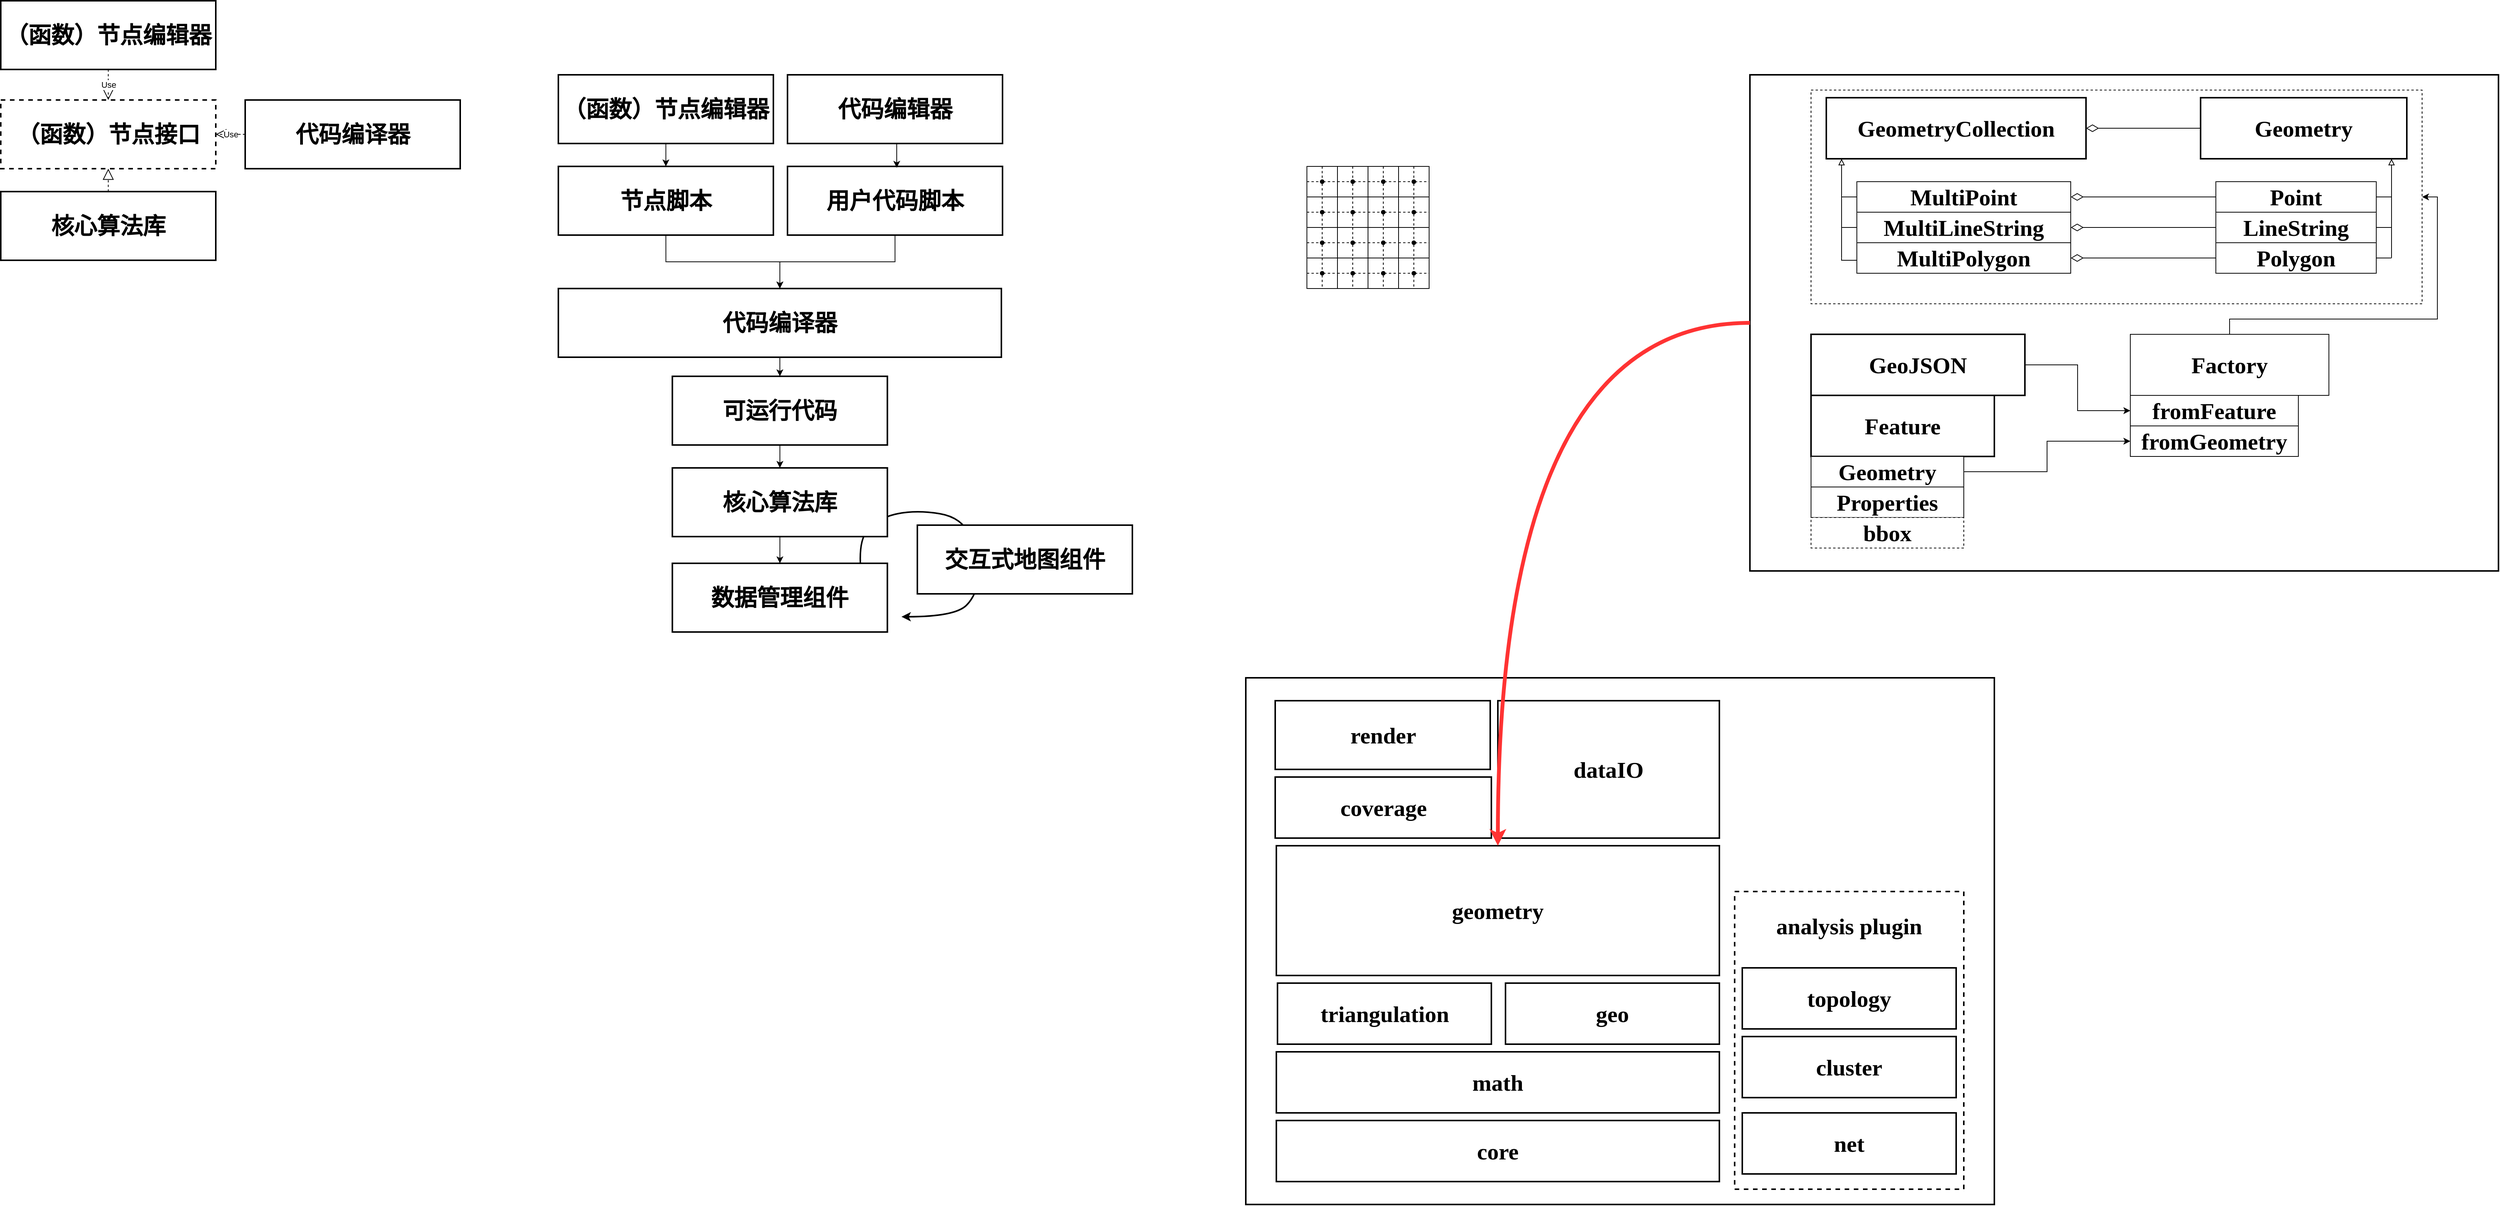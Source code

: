 <mxfile version="24.1.0" type="device">
  <diagram name="第 1 页" id="Ye9Vdzjhh4pGuBgMLgJx">
    <mxGraphModel dx="4261" dy="3858" grid="1" gridSize="10" guides="1" tooltips="1" connect="1" arrows="1" fold="1" page="1" pageScale="1" pageWidth="827" pageHeight="1169" math="0" shadow="0">
      <root>
        <mxCell id="0" />
        <mxCell id="1" parent="0" />
        <mxCell id="KmVvA8LDP8XXERMTgrcq-48" value="" style="endArrow=classic;html=1;rounded=0;curved=1;strokeWidth=2;" edge="1" parent="1">
          <mxGeometry width="50" height="50" relative="1" as="geometry">
            <mxPoint x="-500.75" y="-405" as="sourcePoint" />
            <mxPoint x="-450.75" y="-370" as="targetPoint" />
            <Array as="points">
              <mxPoint x="-510.75" y="-465" />
              <mxPoint x="-480.75" y="-500" />
              <mxPoint x="-430.75" y="-510" />
              <mxPoint x="-370.75" y="-500" />
              <mxPoint x="-350.75" y="-450" />
              <mxPoint x="-350.75" y="-400" />
              <mxPoint x="-380.75" y="-370" />
            </Array>
          </mxGeometry>
        </mxCell>
        <mxCell id="KmVvA8LDP8XXERMTgrcq-28" value="" style="rounded=0;whiteSpace=wrap;html=1;strokeWidth=2;" vertex="1" parent="1">
          <mxGeometry y="-290" width="980" height="690" as="geometry" />
        </mxCell>
        <mxCell id="KmVvA8LDP8XXERMTgrcq-24" value="&lt;div style=&quot;text-align: center;&quot;&gt;&lt;br&gt;&lt;/div&gt;" style="rounded=0;whiteSpace=wrap;html=1;strokeWidth=2;dashed=1;" vertex="1" parent="1">
          <mxGeometry x="640" y="-10" width="300" height="390" as="geometry" />
        </mxCell>
        <mxCell id="QqCahTS9jlHSjSnj5ugb-54" value="" style="rounded=0;whiteSpace=wrap;html=1;strokeWidth=2;" parent="1" vertex="1">
          <mxGeometry x="660" y="-1080" width="980" height="650" as="geometry" />
        </mxCell>
        <mxCell id="QqCahTS9jlHSjSnj5ugb-37" value="" style="rounded=0;whiteSpace=wrap;html=1;dashed=1;" parent="1" vertex="1">
          <mxGeometry x="740" y="-1060" width="800" height="280" as="geometry" />
        </mxCell>
        <mxCell id="-caN3-fQfj51fVVMVL18-6" value="&lt;b style=&quot;&quot;&gt;&lt;font style=&quot;font-size: 30px;&quot; face=&quot;Times New Roman&quot;&gt;Geometry&lt;/font&gt;&lt;/b&gt;" style="rounded=0;whiteSpace=wrap;html=1;strokeWidth=2;" parent="1" vertex="1">
          <mxGeometry x="1250" y="-1050" width="270" height="80" as="geometry" />
        </mxCell>
        <mxCell id="QqCahTS9jlHSjSnj5ugb-3" value="&lt;font face=&quot;Times New Roman&quot;&gt;&lt;span style=&quot;font-size: 30px;&quot;&gt;&lt;b&gt;Point&lt;/b&gt;&lt;/span&gt;&lt;/font&gt;" style="rounded=0;whiteSpace=wrap;html=1;" parent="1" vertex="1">
          <mxGeometry x="1270" y="-940" width="210" height="40" as="geometry" />
        </mxCell>
        <mxCell id="QqCahTS9jlHSjSnj5ugb-4" value="&lt;b style=&quot;&quot;&gt;&lt;font style=&quot;font-size: 30px;&quot; face=&quot;Times New Roman&quot;&gt;GeometryCollection&lt;/font&gt;&lt;/b&gt;" style="rounded=0;whiteSpace=wrap;html=1;strokeWidth=2;" parent="1" vertex="1">
          <mxGeometry x="760" y="-1050" width="340" height="80" as="geometry" />
        </mxCell>
        <mxCell id="QqCahTS9jlHSjSnj5ugb-5" value="&lt;font face=&quot;Times New Roman&quot;&gt;&lt;span style=&quot;font-size: 30px;&quot;&gt;&lt;b&gt;LineString&lt;/b&gt;&lt;/span&gt;&lt;/font&gt;" style="rounded=0;whiteSpace=wrap;html=1;" parent="1" vertex="1">
          <mxGeometry x="1270" y="-900" width="210" height="40" as="geometry" />
        </mxCell>
        <mxCell id="QqCahTS9jlHSjSnj5ugb-6" value="&lt;font face=&quot;Times New Roman&quot;&gt;&lt;span style=&quot;font-size: 30px;&quot;&gt;&lt;b&gt;Polygon&lt;/b&gt;&lt;/span&gt;&lt;/font&gt;" style="rounded=0;whiteSpace=wrap;html=1;" parent="1" vertex="1">
          <mxGeometry x="1270" y="-860" width="210" height="40" as="geometry" />
        </mxCell>
        <mxCell id="QqCahTS9jlHSjSnj5ugb-8" value="&lt;font face=&quot;Times New Roman&quot;&gt;&lt;span style=&quot;font-size: 30px;&quot;&gt;&lt;b&gt;MultiPoint&lt;/b&gt;&lt;/span&gt;&lt;/font&gt;" style="rounded=0;whiteSpace=wrap;html=1;" parent="1" vertex="1">
          <mxGeometry x="800" y="-940" width="280" height="40" as="geometry" />
        </mxCell>
        <mxCell id="QqCahTS9jlHSjSnj5ugb-9" value="&lt;font face=&quot;Times New Roman&quot;&gt;&lt;span style=&quot;font-size: 30px;&quot;&gt;&lt;b&gt;MultiLineString&lt;/b&gt;&lt;/span&gt;&lt;/font&gt;" style="rounded=0;whiteSpace=wrap;html=1;" parent="1" vertex="1">
          <mxGeometry x="800" y="-900" width="280" height="40" as="geometry" />
        </mxCell>
        <mxCell id="QqCahTS9jlHSjSnj5ugb-10" value="&lt;font face=&quot;Times New Roman&quot;&gt;&lt;span style=&quot;font-size: 30px;&quot;&gt;&lt;b&gt;MultiPolygon&lt;/b&gt;&lt;/span&gt;&lt;/font&gt;" style="rounded=0;whiteSpace=wrap;html=1;" parent="1" vertex="1">
          <mxGeometry x="800" y="-860" width="280" height="40" as="geometry" />
        </mxCell>
        <mxCell id="QqCahTS9jlHSjSnj5ugb-41" style="edgeStyle=orthogonalEdgeStyle;rounded=0;orthogonalLoop=1;jettySize=auto;html=1;entryX=1;entryY=0.5;entryDx=0;entryDy=0;" parent="1" source="QqCahTS9jlHSjSnj5ugb-11" target="QqCahTS9jlHSjSnj5ugb-37" edge="1">
          <mxGeometry relative="1" as="geometry" />
        </mxCell>
        <mxCell id="QqCahTS9jlHSjSnj5ugb-11" value="&lt;font face=&quot;Times New Roman&quot;&gt;&lt;span style=&quot;font-size: 30px;&quot;&gt;&lt;b&gt;Factory&lt;/b&gt;&lt;/span&gt;&lt;/font&gt;" style="rounded=0;whiteSpace=wrap;html=1;" parent="1" vertex="1">
          <mxGeometry x="1158" y="-740" width="260" height="80" as="geometry" />
        </mxCell>
        <mxCell id="QqCahTS9jlHSjSnj5ugb-12" value="&lt;font face=&quot;Times New Roman&quot;&gt;&lt;span style=&quot;font-size: 30px;&quot;&gt;&lt;b&gt;fromFeature&lt;/b&gt;&lt;/span&gt;&lt;/font&gt;" style="rounded=0;whiteSpace=wrap;html=1;" parent="1" vertex="1">
          <mxGeometry x="1158" y="-660" width="220" height="40" as="geometry" />
        </mxCell>
        <mxCell id="QqCahTS9jlHSjSnj5ugb-13" value="&lt;font face=&quot;Times New Roman&quot;&gt;&lt;span style=&quot;font-size: 30px;&quot;&gt;&lt;b&gt;fromGeometry&lt;/b&gt;&lt;/span&gt;&lt;/font&gt;" style="rounded=0;whiteSpace=wrap;html=1;" parent="1" vertex="1">
          <mxGeometry x="1158" y="-620" width="220" height="40" as="geometry" />
        </mxCell>
        <mxCell id="QqCahTS9jlHSjSnj5ugb-40" style="edgeStyle=orthogonalEdgeStyle;rounded=0;orthogonalLoop=1;jettySize=auto;html=1;" parent="1" source="QqCahTS9jlHSjSnj5ugb-24" target="QqCahTS9jlHSjSnj5ugb-12" edge="1">
          <mxGeometry relative="1" as="geometry" />
        </mxCell>
        <mxCell id="QqCahTS9jlHSjSnj5ugb-24" value="&lt;font face=&quot;Times New Roman&quot;&gt;&lt;span style=&quot;font-size: 30px;&quot;&gt;&lt;b&gt;GeoJSON&lt;/b&gt;&lt;/span&gt;&lt;/font&gt;" style="rounded=0;whiteSpace=wrap;html=1;strokeWidth=2;" parent="1" vertex="1">
          <mxGeometry x="740" y="-740" width="280" height="80" as="geometry" />
        </mxCell>
        <mxCell id="QqCahTS9jlHSjSnj5ugb-26" value="&lt;font face=&quot;Times New Roman&quot;&gt;&lt;span style=&quot;font-size: 30px;&quot;&gt;&lt;b&gt;Feature&lt;/b&gt;&lt;/span&gt;&lt;/font&gt;" style="rounded=0;whiteSpace=wrap;html=1;strokeWidth=2;" parent="1" vertex="1">
          <mxGeometry x="740" y="-660" width="240" height="80" as="geometry" />
        </mxCell>
        <mxCell id="QqCahTS9jlHSjSnj5ugb-28" value="&lt;font face=&quot;Times New Roman&quot;&gt;&lt;span style=&quot;font-size: 30px;&quot;&gt;&lt;b&gt;Properties&lt;/b&gt;&lt;/span&gt;&lt;/font&gt;" style="rounded=0;whiteSpace=wrap;html=1;" parent="1" vertex="1">
          <mxGeometry x="740" y="-540" width="200" height="40" as="geometry" />
        </mxCell>
        <mxCell id="QqCahTS9jlHSjSnj5ugb-29" value="&lt;font face=&quot;Times New Roman&quot;&gt;&lt;span style=&quot;font-size: 30px;&quot;&gt;&lt;b&gt;bbox&lt;/b&gt;&lt;/span&gt;&lt;/font&gt;" style="rounded=0;whiteSpace=wrap;html=1;dashed=1;" parent="1" vertex="1">
          <mxGeometry x="740" y="-500" width="200" height="40" as="geometry" />
        </mxCell>
        <mxCell id="QqCahTS9jlHSjSnj5ugb-32" value="" style="endArrow=none;html=1;endSize=12;startArrow=diamondThin;startSize=14;startFill=0;align=left;verticalAlign=bottom;rounded=0;endFill=0;edgeStyle=orthogonalEdgeStyle;" parent="1" source="QqCahTS9jlHSjSnj5ugb-8" target="QqCahTS9jlHSjSnj5ugb-3" edge="1">
          <mxGeometry x="-1" y="3" relative="1" as="geometry">
            <mxPoint x="1080" y="-915.5" as="sourcePoint" />
            <mxPoint x="1240" y="-915.5" as="targetPoint" />
          </mxGeometry>
        </mxCell>
        <mxCell id="QqCahTS9jlHSjSnj5ugb-33" value="" style="endArrow=none;html=1;endSize=12;startArrow=diamondThin;startSize=14;startFill=0;edgeStyle=orthogonalEdgeStyle;align=left;verticalAlign=bottom;rounded=0;endFill=0;" parent="1" source="QqCahTS9jlHSjSnj5ugb-9" target="QqCahTS9jlHSjSnj5ugb-5" edge="1">
          <mxGeometry x="-1" y="3" relative="1" as="geometry">
            <mxPoint x="1110" y="-910" as="sourcePoint" />
            <mxPoint x="1260" y="-910" as="targetPoint" />
          </mxGeometry>
        </mxCell>
        <mxCell id="QqCahTS9jlHSjSnj5ugb-34" value="" style="endArrow=none;html=1;endSize=12;startArrow=diamondThin;startSize=14;startFill=0;edgeStyle=orthogonalEdgeStyle;align=left;verticalAlign=bottom;rounded=0;endFill=0;" parent="1" source="QqCahTS9jlHSjSnj5ugb-10" target="QqCahTS9jlHSjSnj5ugb-6" edge="1">
          <mxGeometry x="-1" y="3" relative="1" as="geometry">
            <mxPoint x="1120" y="-900" as="sourcePoint" />
            <mxPoint x="1270" y="-900" as="targetPoint" />
          </mxGeometry>
        </mxCell>
        <mxCell id="QqCahTS9jlHSjSnj5ugb-35" value="" style="endArrow=none;html=1;endSize=12;startArrow=diamondThin;startSize=14;startFill=0;align=left;verticalAlign=bottom;rounded=0;endFill=0;edgeStyle=orthogonalEdgeStyle;" parent="1" source="QqCahTS9jlHSjSnj5ugb-4" target="-caN3-fQfj51fVVMVL18-6" edge="1">
          <mxGeometry x="-1" y="3" relative="1" as="geometry">
            <mxPoint x="1110" y="-910" as="sourcePoint" />
            <mxPoint x="1260" y="-910" as="targetPoint" />
          </mxGeometry>
        </mxCell>
        <mxCell id="QqCahTS9jlHSjSnj5ugb-39" style="edgeStyle=orthogonalEdgeStyle;rounded=0;orthogonalLoop=1;jettySize=auto;html=1;exitX=1;exitY=0.5;exitDx=0;exitDy=0;entryX=0;entryY=0.5;entryDx=0;entryDy=0;" parent="1" source="QqCahTS9jlHSjSnj5ugb-36" target="QqCahTS9jlHSjSnj5ugb-13" edge="1">
          <mxGeometry relative="1" as="geometry" />
        </mxCell>
        <mxCell id="QqCahTS9jlHSjSnj5ugb-36" value="&lt;font face=&quot;Times New Roman&quot;&gt;&lt;span style=&quot;font-size: 30px;&quot;&gt;&lt;b&gt;Geometry&lt;/b&gt;&lt;/span&gt;&lt;/font&gt;" style="rounded=0;whiteSpace=wrap;html=1;" parent="1" vertex="1">
          <mxGeometry x="740" y="-580" width="200" height="40" as="geometry" />
        </mxCell>
        <mxCell id="QqCahTS9jlHSjSnj5ugb-42" value="&lt;font face=&quot;Times New Roman&quot;&gt;&lt;span style=&quot;font-size: 30px;&quot;&gt;&lt;b&gt;geometry&lt;/b&gt;&lt;/span&gt;&lt;/font&gt;" style="rounded=0;whiteSpace=wrap;html=1;strokeWidth=2;" parent="1" vertex="1">
          <mxGeometry x="40" y="-70" width="580" height="170" as="geometry" />
        </mxCell>
        <mxCell id="QqCahTS9jlHSjSnj5ugb-43" value="&lt;div style=&quot;text-align: start;&quot;&gt;&lt;span style=&quot;background-color: initial; text-align: center; font-size: 30px;&quot;&gt;&lt;font face=&quot;Times New Roman&quot;&gt;&lt;b&gt;triangulation&lt;/b&gt;&lt;/font&gt;&lt;/span&gt;&lt;span style=&quot;background-color: initial; text-wrap: nowrap; color: rgba(0, 0, 0, 0); font-family: monospace; font-size: 0px;&quot;&gt;%3CmxGraphModel%3E%3Croot%3E%3CmxCell%20id%3D%220%22%2F%3E%3CmxCell%20id%3D%221%22%20parent%3D%220%22%2F%3E%3CmxCell%20id%3D%222%22%20value%3D%22%26lt%3Bfont%20face%3D%26quot%3BTimes%20New%20Roman%26quot%3B%26gt%3B%26lt%3Bspan%20style%3D%26quot%3Bfont-size%3A%2030px%3B%26quot%3B%26gt%3B%26lt%3Bb%26gt%3BGeometry%26lt%3B%2Fb%26gt%3B%26lt%3B%2Fspan%26gt%3B%26lt%3B%2Ffont%26gt%3B%22%20style%3D%22rounded%3D0%3BwhiteSpace%3Dwrap%3Bhtml%3D1%3BstrokeWidth%3D2%3B%22%20vertex%3D%221%22%20parent%3D%221%22%3E%3CmxGeometry%20x%3D%22470%22%20y%3D%22850%22%20width%3D%22280%22%20height%3D%2280%22%20as%3D%22geometry%22%2F%3E%3C%2FmxCell%3E%3C%2Froot%3E%3C%2FmxGraphModel%3E&lt;/span&gt;&lt;span style=&quot;background-color: initial; text-wrap: nowrap; font-size: 0px;&quot;&gt;&lt;font face=&quot;monospace&quot; color=&quot;rgba(0, 0, 0, 0)&quot;&gt;triangulatio&lt;/font&gt;&lt;/span&gt;&lt;/div&gt;" style="rounded=0;whiteSpace=wrap;html=1;strokeWidth=2;" parent="1" vertex="1">
          <mxGeometry x="41.5" y="110" width="280" height="80" as="geometry" />
        </mxCell>
        <mxCell id="QqCahTS9jlHSjSnj5ugb-44" value="&lt;div style=&quot;text-align: center;&quot;&gt;&lt;font&gt;&lt;span style=&quot;font-size: 30px;&quot;&gt;&lt;b&gt;cluster&lt;/b&gt;&lt;/span&gt;&lt;/font&gt;&lt;/div&gt;" style="rounded=0;whiteSpace=wrap;html=1;strokeWidth=2;fontFamily=Times New Roman;" parent="1" vertex="1">
          <mxGeometry x="650" y="180" width="280" height="80" as="geometry" />
        </mxCell>
        <mxCell id="QqCahTS9jlHSjSnj5ugb-45" value="&lt;div style=&quot;text-align: center;&quot;&gt;&lt;font face=&quot;Times New Roman&quot;&gt;&lt;span style=&quot;font-size: 30px;&quot;&gt;&lt;b&gt;core&lt;/b&gt;&lt;/span&gt;&lt;/font&gt;&lt;/div&gt;" style="rounded=0;whiteSpace=wrap;html=1;strokeWidth=2;" parent="1" vertex="1">
          <mxGeometry x="40" y="290" width="580" height="80" as="geometry" />
        </mxCell>
        <mxCell id="QqCahTS9jlHSjSnj5ugb-46" value="&lt;div style=&quot;text-align: center;&quot;&gt;&lt;font face=&quot;Times New Roman&quot;&gt;&lt;span style=&quot;font-size: 30px;&quot;&gt;&lt;b&gt;coverage&lt;/b&gt;&lt;/span&gt;&lt;/font&gt;&lt;/div&gt;" style="rounded=0;whiteSpace=wrap;html=1;strokeWidth=2;" parent="1" vertex="1">
          <mxGeometry x="38.5" y="-160" width="283" height="80" as="geometry" />
        </mxCell>
        <mxCell id="QqCahTS9jlHSjSnj5ugb-48" value="&lt;div style=&quot;text-align: center;&quot;&gt;&lt;font face=&quot;Times New Roman&quot;&gt;&lt;span style=&quot;font-size: 30px;&quot;&gt;&lt;b&gt;geo&lt;/b&gt;&lt;/span&gt;&lt;/font&gt;&lt;/div&gt;" style="rounded=0;whiteSpace=wrap;html=1;strokeWidth=2;" parent="1" vertex="1">
          <mxGeometry x="340" y="110" width="280" height="80" as="geometry" />
        </mxCell>
        <mxCell id="QqCahTS9jlHSjSnj5ugb-49" value="&lt;div style=&quot;text-align: center;&quot;&gt;&lt;font face=&quot;Times New Roman&quot;&gt;&lt;span style=&quot;font-size: 30px;&quot;&gt;&lt;b&gt;math&lt;/b&gt;&lt;/span&gt;&lt;/font&gt;&lt;/div&gt;" style="rounded=0;whiteSpace=wrap;html=1;strokeWidth=2;" parent="1" vertex="1">
          <mxGeometry x="40" y="200" width="580" height="80" as="geometry" />
        </mxCell>
        <mxCell id="QqCahTS9jlHSjSnj5ugb-50" value="&lt;div style=&quot;text-align: center;&quot;&gt;&lt;font face=&quot;Times New Roman&quot;&gt;&lt;span style=&quot;font-size: 30px;&quot;&gt;&lt;b&gt;net&lt;/b&gt;&lt;/span&gt;&lt;/font&gt;&lt;/div&gt;" style="rounded=0;whiteSpace=wrap;html=1;strokeWidth=2;" parent="1" vertex="1">
          <mxGeometry x="650" y="280" width="280" height="80" as="geometry" />
        </mxCell>
        <mxCell id="QqCahTS9jlHSjSnj5ugb-51" value="&lt;div style=&quot;text-align: center;&quot;&gt;&lt;font face=&quot;Times New Roman&quot;&gt;&lt;span style=&quot;font-size: 30px;&quot;&gt;&lt;b&gt;render&lt;/b&gt;&lt;/span&gt;&lt;/font&gt;&lt;/div&gt;" style="rounded=0;whiteSpace=wrap;html=1;strokeWidth=2;" parent="1" vertex="1">
          <mxGeometry x="38.5" y="-260" width="281.5" height="90" as="geometry" />
        </mxCell>
        <mxCell id="QqCahTS9jlHSjSnj5ugb-52" value="&lt;div style=&quot;text-align: center;&quot;&gt;&lt;font face=&quot;Times New Roman&quot;&gt;&lt;span style=&quot;font-size: 30px;&quot;&gt;&lt;b&gt;topology&lt;/b&gt;&lt;/span&gt;&lt;/font&gt;&lt;/div&gt;" style="rounded=0;whiteSpace=wrap;html=1;strokeWidth=2;" parent="1" vertex="1">
          <mxGeometry x="650" y="90" width="280" height="80" as="geometry" />
        </mxCell>
        <mxCell id="g4PYNpOqLdrN4MoXZKpE-54" value="" style="group" parent="1" vertex="1" connectable="0">
          <mxGeometry x="80" y="-960" width="40" height="40" as="geometry" />
        </mxCell>
        <mxCell id="g4PYNpOqLdrN4MoXZKpE-1" value="" style="whiteSpace=wrap;html=1;aspect=fixed;" parent="g4PYNpOqLdrN4MoXZKpE-54" vertex="1">
          <mxGeometry width="40" height="40" as="geometry" />
        </mxCell>
        <mxCell id="g4PYNpOqLdrN4MoXZKpE-17" value="" style="ellipse;whiteSpace=wrap;html=1;aspect=fixed;strokeColor=default;fillColor=#000000;strokeWidth=1;" parent="g4PYNpOqLdrN4MoXZKpE-54" vertex="1">
          <mxGeometry x="17.5" y="17.5" width="5" height="5" as="geometry" />
        </mxCell>
        <mxCell id="g4PYNpOqLdrN4MoXZKpE-18" value="" style="endArrow=none;html=1;strokeWidth=1;rounded=0;exitX=0.781;exitY=0.515;exitDx=0;exitDy=0;exitPerimeter=0;entryX=0;entryY=0.5;entryDx=0;entryDy=0;strokeColor=#000000;dashed=1;" parent="g4PYNpOqLdrN4MoXZKpE-54" source="g4PYNpOqLdrN4MoXZKpE-17" edge="1">
          <mxGeometry width="50" height="50" relative="1" as="geometry">
            <mxPoint x="60" y="90" as="sourcePoint" />
            <mxPoint x="40" y="20" as="targetPoint" />
          </mxGeometry>
        </mxCell>
        <mxCell id="g4PYNpOqLdrN4MoXZKpE-19" value="" style="endArrow=none;html=1;strokeWidth=1;rounded=0;exitX=0.5;exitY=1;exitDx=0;exitDy=0;entryX=0.5;entryY=1;entryDx=0;entryDy=0;strokeColor=#000000;dashed=1;" parent="g4PYNpOqLdrN4MoXZKpE-54" source="g4PYNpOqLdrN4MoXZKpE-17" target="g4PYNpOqLdrN4MoXZKpE-1" edge="1">
          <mxGeometry width="50" height="50" relative="1" as="geometry">
            <mxPoint x="31" y="30" as="sourcePoint" />
            <mxPoint x="50" y="30" as="targetPoint" />
          </mxGeometry>
        </mxCell>
        <mxCell id="g4PYNpOqLdrN4MoXZKpE-20" value="" style="endArrow=none;html=1;strokeWidth=1;rounded=0;exitX=0;exitY=0.5;exitDx=0;exitDy=0;strokeColor=#000000;dashed=1;" parent="g4PYNpOqLdrN4MoXZKpE-54" source="g4PYNpOqLdrN4MoXZKpE-1" edge="1">
          <mxGeometry width="50" height="50" relative="1" as="geometry">
            <mxPoint x="41" y="40" as="sourcePoint" />
            <mxPoint x="20" y="20" as="targetPoint" />
          </mxGeometry>
        </mxCell>
        <mxCell id="g4PYNpOqLdrN4MoXZKpE-21" value="" style="endArrow=none;html=1;strokeWidth=1;rounded=0;exitX=0.5;exitY=0;exitDx=0;exitDy=0;strokeColor=#000000;dashed=1;" parent="g4PYNpOqLdrN4MoXZKpE-54" source="g4PYNpOqLdrN4MoXZKpE-1" edge="1">
          <mxGeometry width="50" height="50" relative="1" as="geometry">
            <mxPoint x="51" y="50" as="sourcePoint" />
            <mxPoint x="20" y="20" as="targetPoint" />
          </mxGeometry>
        </mxCell>
        <mxCell id="g4PYNpOqLdrN4MoXZKpE-55" value="" style="group" parent="1" vertex="1" connectable="0">
          <mxGeometry x="120" y="-960" width="40" height="40" as="geometry" />
        </mxCell>
        <mxCell id="g4PYNpOqLdrN4MoXZKpE-56" value="" style="whiteSpace=wrap;html=1;aspect=fixed;" parent="g4PYNpOqLdrN4MoXZKpE-55" vertex="1">
          <mxGeometry width="40" height="40" as="geometry" />
        </mxCell>
        <mxCell id="g4PYNpOqLdrN4MoXZKpE-57" value="" style="ellipse;whiteSpace=wrap;html=1;aspect=fixed;strokeColor=default;fillColor=#000000;strokeWidth=1;" parent="g4PYNpOqLdrN4MoXZKpE-55" vertex="1">
          <mxGeometry x="17.5" y="17.5" width="5" height="5" as="geometry" />
        </mxCell>
        <mxCell id="g4PYNpOqLdrN4MoXZKpE-58" value="" style="endArrow=none;html=1;strokeWidth=1;rounded=0;exitX=0.781;exitY=0.515;exitDx=0;exitDy=0;exitPerimeter=0;entryX=0;entryY=0.5;entryDx=0;entryDy=0;strokeColor=#000000;dashed=1;" parent="g4PYNpOqLdrN4MoXZKpE-55" source="g4PYNpOqLdrN4MoXZKpE-57" edge="1">
          <mxGeometry width="50" height="50" relative="1" as="geometry">
            <mxPoint x="60" y="90" as="sourcePoint" />
            <mxPoint x="40" y="20" as="targetPoint" />
          </mxGeometry>
        </mxCell>
        <mxCell id="g4PYNpOqLdrN4MoXZKpE-59" value="" style="endArrow=none;html=1;strokeWidth=1;rounded=0;exitX=0.5;exitY=1;exitDx=0;exitDy=0;entryX=0.5;entryY=1;entryDx=0;entryDy=0;strokeColor=#000000;dashed=1;" parent="g4PYNpOqLdrN4MoXZKpE-55" source="g4PYNpOqLdrN4MoXZKpE-57" target="g4PYNpOqLdrN4MoXZKpE-56" edge="1">
          <mxGeometry width="50" height="50" relative="1" as="geometry">
            <mxPoint x="31" y="30" as="sourcePoint" />
            <mxPoint x="50" y="30" as="targetPoint" />
          </mxGeometry>
        </mxCell>
        <mxCell id="g4PYNpOqLdrN4MoXZKpE-60" value="" style="endArrow=none;html=1;strokeWidth=1;rounded=0;exitX=0;exitY=0.5;exitDx=0;exitDy=0;strokeColor=#000000;dashed=1;" parent="g4PYNpOqLdrN4MoXZKpE-55" source="g4PYNpOqLdrN4MoXZKpE-56" edge="1">
          <mxGeometry width="50" height="50" relative="1" as="geometry">
            <mxPoint x="41" y="40" as="sourcePoint" />
            <mxPoint x="20" y="20" as="targetPoint" />
          </mxGeometry>
        </mxCell>
        <mxCell id="g4PYNpOqLdrN4MoXZKpE-61" value="" style="endArrow=none;html=1;strokeWidth=1;rounded=0;exitX=0.5;exitY=0;exitDx=0;exitDy=0;strokeColor=#000000;dashed=1;" parent="g4PYNpOqLdrN4MoXZKpE-55" source="g4PYNpOqLdrN4MoXZKpE-56" edge="1">
          <mxGeometry width="50" height="50" relative="1" as="geometry">
            <mxPoint x="51" y="50" as="sourcePoint" />
            <mxPoint x="20" y="20" as="targetPoint" />
          </mxGeometry>
        </mxCell>
        <mxCell id="g4PYNpOqLdrN4MoXZKpE-63" value="" style="group" parent="1" vertex="1" connectable="0">
          <mxGeometry x="80" y="-920" width="40" height="40" as="geometry" />
        </mxCell>
        <mxCell id="g4PYNpOqLdrN4MoXZKpE-64" value="" style="whiteSpace=wrap;html=1;aspect=fixed;" parent="g4PYNpOqLdrN4MoXZKpE-63" vertex="1">
          <mxGeometry width="40" height="40" as="geometry" />
        </mxCell>
        <mxCell id="g4PYNpOqLdrN4MoXZKpE-65" value="" style="ellipse;whiteSpace=wrap;html=1;aspect=fixed;strokeColor=default;fillColor=#000000;strokeWidth=1;" parent="g4PYNpOqLdrN4MoXZKpE-63" vertex="1">
          <mxGeometry x="17.5" y="17.5" width="5" height="5" as="geometry" />
        </mxCell>
        <mxCell id="g4PYNpOqLdrN4MoXZKpE-66" value="" style="endArrow=none;html=1;strokeWidth=1;rounded=0;exitX=0.781;exitY=0.515;exitDx=0;exitDy=0;exitPerimeter=0;entryX=0;entryY=0.5;entryDx=0;entryDy=0;strokeColor=#000000;dashed=1;" parent="g4PYNpOqLdrN4MoXZKpE-63" source="g4PYNpOqLdrN4MoXZKpE-65" edge="1">
          <mxGeometry width="50" height="50" relative="1" as="geometry">
            <mxPoint x="60" y="90" as="sourcePoint" />
            <mxPoint x="40" y="20" as="targetPoint" />
          </mxGeometry>
        </mxCell>
        <mxCell id="g4PYNpOqLdrN4MoXZKpE-67" value="" style="endArrow=none;html=1;strokeWidth=1;rounded=0;exitX=0.5;exitY=1;exitDx=0;exitDy=0;entryX=0.5;entryY=1;entryDx=0;entryDy=0;strokeColor=#000000;dashed=1;" parent="g4PYNpOqLdrN4MoXZKpE-63" source="g4PYNpOqLdrN4MoXZKpE-65" target="g4PYNpOqLdrN4MoXZKpE-64" edge="1">
          <mxGeometry width="50" height="50" relative="1" as="geometry">
            <mxPoint x="31" y="30" as="sourcePoint" />
            <mxPoint x="50" y="30" as="targetPoint" />
          </mxGeometry>
        </mxCell>
        <mxCell id="g4PYNpOqLdrN4MoXZKpE-68" value="" style="endArrow=none;html=1;strokeWidth=1;rounded=0;exitX=0;exitY=0.5;exitDx=0;exitDy=0;strokeColor=#000000;dashed=1;" parent="g4PYNpOqLdrN4MoXZKpE-63" source="g4PYNpOqLdrN4MoXZKpE-64" edge="1">
          <mxGeometry width="50" height="50" relative="1" as="geometry">
            <mxPoint x="41" y="40" as="sourcePoint" />
            <mxPoint x="20" y="20" as="targetPoint" />
          </mxGeometry>
        </mxCell>
        <mxCell id="g4PYNpOqLdrN4MoXZKpE-69" value="" style="endArrow=none;html=1;strokeWidth=1;rounded=0;exitX=0.5;exitY=0;exitDx=0;exitDy=0;strokeColor=#000000;dashed=1;" parent="g4PYNpOqLdrN4MoXZKpE-63" source="g4PYNpOqLdrN4MoXZKpE-64" edge="1">
          <mxGeometry width="50" height="50" relative="1" as="geometry">
            <mxPoint x="51" y="50" as="sourcePoint" />
            <mxPoint x="20" y="20" as="targetPoint" />
          </mxGeometry>
        </mxCell>
        <mxCell id="g4PYNpOqLdrN4MoXZKpE-70" value="" style="group" parent="1" vertex="1" connectable="0">
          <mxGeometry x="120" y="-920" width="40" height="40" as="geometry" />
        </mxCell>
        <mxCell id="g4PYNpOqLdrN4MoXZKpE-71" value="" style="whiteSpace=wrap;html=1;aspect=fixed;" parent="g4PYNpOqLdrN4MoXZKpE-70" vertex="1">
          <mxGeometry width="40" height="40" as="geometry" />
        </mxCell>
        <mxCell id="g4PYNpOqLdrN4MoXZKpE-72" value="" style="ellipse;whiteSpace=wrap;html=1;aspect=fixed;strokeColor=default;fillColor=#000000;strokeWidth=1;" parent="g4PYNpOqLdrN4MoXZKpE-70" vertex="1">
          <mxGeometry x="17.5" y="17.5" width="5" height="5" as="geometry" />
        </mxCell>
        <mxCell id="g4PYNpOqLdrN4MoXZKpE-73" value="" style="endArrow=none;html=1;strokeWidth=1;rounded=0;exitX=0.781;exitY=0.515;exitDx=0;exitDy=0;exitPerimeter=0;entryX=0;entryY=0.5;entryDx=0;entryDy=0;strokeColor=#000000;dashed=1;" parent="g4PYNpOqLdrN4MoXZKpE-70" source="g4PYNpOqLdrN4MoXZKpE-72" edge="1">
          <mxGeometry width="50" height="50" relative="1" as="geometry">
            <mxPoint x="60" y="90" as="sourcePoint" />
            <mxPoint x="40" y="20" as="targetPoint" />
          </mxGeometry>
        </mxCell>
        <mxCell id="g4PYNpOqLdrN4MoXZKpE-74" value="" style="endArrow=none;html=1;strokeWidth=1;rounded=0;exitX=0.5;exitY=1;exitDx=0;exitDy=0;entryX=0.5;entryY=1;entryDx=0;entryDy=0;strokeColor=#000000;dashed=1;" parent="g4PYNpOqLdrN4MoXZKpE-70" source="g4PYNpOqLdrN4MoXZKpE-72" target="g4PYNpOqLdrN4MoXZKpE-71" edge="1">
          <mxGeometry width="50" height="50" relative="1" as="geometry">
            <mxPoint x="31" y="30" as="sourcePoint" />
            <mxPoint x="50" y="30" as="targetPoint" />
          </mxGeometry>
        </mxCell>
        <mxCell id="g4PYNpOqLdrN4MoXZKpE-75" value="" style="endArrow=none;html=1;strokeWidth=1;rounded=0;exitX=0;exitY=0.5;exitDx=0;exitDy=0;strokeColor=#000000;dashed=1;" parent="g4PYNpOqLdrN4MoXZKpE-70" source="g4PYNpOqLdrN4MoXZKpE-71" edge="1">
          <mxGeometry width="50" height="50" relative="1" as="geometry">
            <mxPoint x="41" y="40" as="sourcePoint" />
            <mxPoint x="20" y="20" as="targetPoint" />
          </mxGeometry>
        </mxCell>
        <mxCell id="g4PYNpOqLdrN4MoXZKpE-76" value="" style="endArrow=none;html=1;strokeWidth=1;rounded=0;exitX=0.5;exitY=0;exitDx=0;exitDy=0;strokeColor=#000000;dashed=1;" parent="g4PYNpOqLdrN4MoXZKpE-70" source="g4PYNpOqLdrN4MoXZKpE-71" edge="1">
          <mxGeometry width="50" height="50" relative="1" as="geometry">
            <mxPoint x="51" y="50" as="sourcePoint" />
            <mxPoint x="20" y="20" as="targetPoint" />
          </mxGeometry>
        </mxCell>
        <mxCell id="g4PYNpOqLdrN4MoXZKpE-77" value="" style="group" parent="1" vertex="1" connectable="0">
          <mxGeometry x="160" y="-960" width="40" height="40" as="geometry" />
        </mxCell>
        <mxCell id="g4PYNpOqLdrN4MoXZKpE-78" value="" style="whiteSpace=wrap;html=1;aspect=fixed;" parent="g4PYNpOqLdrN4MoXZKpE-77" vertex="1">
          <mxGeometry width="40" height="40" as="geometry" />
        </mxCell>
        <mxCell id="g4PYNpOqLdrN4MoXZKpE-79" value="" style="ellipse;whiteSpace=wrap;html=1;aspect=fixed;strokeColor=default;fillColor=#000000;strokeWidth=1;" parent="g4PYNpOqLdrN4MoXZKpE-77" vertex="1">
          <mxGeometry x="17.5" y="17.5" width="5" height="5" as="geometry" />
        </mxCell>
        <mxCell id="g4PYNpOqLdrN4MoXZKpE-80" value="" style="endArrow=none;html=1;strokeWidth=1;rounded=0;exitX=0.781;exitY=0.515;exitDx=0;exitDy=0;exitPerimeter=0;entryX=0;entryY=0.5;entryDx=0;entryDy=0;strokeColor=#000000;dashed=1;" parent="g4PYNpOqLdrN4MoXZKpE-77" source="g4PYNpOqLdrN4MoXZKpE-79" edge="1">
          <mxGeometry width="50" height="50" relative="1" as="geometry">
            <mxPoint x="60" y="90" as="sourcePoint" />
            <mxPoint x="40" y="20" as="targetPoint" />
          </mxGeometry>
        </mxCell>
        <mxCell id="g4PYNpOqLdrN4MoXZKpE-81" value="" style="endArrow=none;html=1;strokeWidth=1;rounded=0;exitX=0.5;exitY=1;exitDx=0;exitDy=0;entryX=0.5;entryY=1;entryDx=0;entryDy=0;strokeColor=#000000;dashed=1;" parent="g4PYNpOqLdrN4MoXZKpE-77" source="g4PYNpOqLdrN4MoXZKpE-79" target="g4PYNpOqLdrN4MoXZKpE-78" edge="1">
          <mxGeometry width="50" height="50" relative="1" as="geometry">
            <mxPoint x="31" y="30" as="sourcePoint" />
            <mxPoint x="50" y="30" as="targetPoint" />
          </mxGeometry>
        </mxCell>
        <mxCell id="g4PYNpOqLdrN4MoXZKpE-82" value="" style="endArrow=none;html=1;strokeWidth=1;rounded=0;exitX=0;exitY=0.5;exitDx=0;exitDy=0;strokeColor=#000000;dashed=1;" parent="g4PYNpOqLdrN4MoXZKpE-77" source="g4PYNpOqLdrN4MoXZKpE-78" edge="1">
          <mxGeometry width="50" height="50" relative="1" as="geometry">
            <mxPoint x="41" y="40" as="sourcePoint" />
            <mxPoint x="20" y="20" as="targetPoint" />
          </mxGeometry>
        </mxCell>
        <mxCell id="g4PYNpOqLdrN4MoXZKpE-83" value="" style="endArrow=none;html=1;strokeWidth=1;rounded=0;exitX=0.5;exitY=0;exitDx=0;exitDy=0;strokeColor=#000000;dashed=1;" parent="g4PYNpOqLdrN4MoXZKpE-77" source="g4PYNpOqLdrN4MoXZKpE-78" edge="1">
          <mxGeometry width="50" height="50" relative="1" as="geometry">
            <mxPoint x="51" y="50" as="sourcePoint" />
            <mxPoint x="20" y="20" as="targetPoint" />
          </mxGeometry>
        </mxCell>
        <mxCell id="g4PYNpOqLdrN4MoXZKpE-84" value="" style="group" parent="1" vertex="1" connectable="0">
          <mxGeometry x="200" y="-960" width="40" height="40" as="geometry" />
        </mxCell>
        <mxCell id="g4PYNpOqLdrN4MoXZKpE-85" value="" style="whiteSpace=wrap;html=1;aspect=fixed;" parent="g4PYNpOqLdrN4MoXZKpE-84" vertex="1">
          <mxGeometry width="40" height="40" as="geometry" />
        </mxCell>
        <mxCell id="g4PYNpOqLdrN4MoXZKpE-86" value="" style="ellipse;whiteSpace=wrap;html=1;aspect=fixed;strokeColor=default;fillColor=#000000;strokeWidth=1;" parent="g4PYNpOqLdrN4MoXZKpE-84" vertex="1">
          <mxGeometry x="17.5" y="17.5" width="5" height="5" as="geometry" />
        </mxCell>
        <mxCell id="g4PYNpOqLdrN4MoXZKpE-87" value="" style="endArrow=none;html=1;strokeWidth=1;rounded=0;exitX=0.781;exitY=0.515;exitDx=0;exitDy=0;exitPerimeter=0;entryX=0;entryY=0.5;entryDx=0;entryDy=0;strokeColor=#000000;dashed=1;" parent="g4PYNpOqLdrN4MoXZKpE-84" source="g4PYNpOqLdrN4MoXZKpE-86" edge="1">
          <mxGeometry width="50" height="50" relative="1" as="geometry">
            <mxPoint x="60" y="90" as="sourcePoint" />
            <mxPoint x="40" y="20" as="targetPoint" />
          </mxGeometry>
        </mxCell>
        <mxCell id="g4PYNpOqLdrN4MoXZKpE-88" value="" style="endArrow=none;html=1;strokeWidth=1;rounded=0;exitX=0.5;exitY=1;exitDx=0;exitDy=0;entryX=0.5;entryY=1;entryDx=0;entryDy=0;strokeColor=#000000;dashed=1;" parent="g4PYNpOqLdrN4MoXZKpE-84" source="g4PYNpOqLdrN4MoXZKpE-86" target="g4PYNpOqLdrN4MoXZKpE-85" edge="1">
          <mxGeometry width="50" height="50" relative="1" as="geometry">
            <mxPoint x="31" y="30" as="sourcePoint" />
            <mxPoint x="50" y="30" as="targetPoint" />
          </mxGeometry>
        </mxCell>
        <mxCell id="g4PYNpOqLdrN4MoXZKpE-89" value="" style="endArrow=none;html=1;strokeWidth=1;rounded=0;exitX=0;exitY=0.5;exitDx=0;exitDy=0;strokeColor=#000000;dashed=1;" parent="g4PYNpOqLdrN4MoXZKpE-84" source="g4PYNpOqLdrN4MoXZKpE-85" edge="1">
          <mxGeometry width="50" height="50" relative="1" as="geometry">
            <mxPoint x="41" y="40" as="sourcePoint" />
            <mxPoint x="20" y="20" as="targetPoint" />
          </mxGeometry>
        </mxCell>
        <mxCell id="g4PYNpOqLdrN4MoXZKpE-90" value="" style="endArrow=none;html=1;strokeWidth=1;rounded=0;exitX=0.5;exitY=0;exitDx=0;exitDy=0;strokeColor=#000000;dashed=1;" parent="g4PYNpOqLdrN4MoXZKpE-84" source="g4PYNpOqLdrN4MoXZKpE-85" edge="1">
          <mxGeometry width="50" height="50" relative="1" as="geometry">
            <mxPoint x="51" y="50" as="sourcePoint" />
            <mxPoint x="20" y="20" as="targetPoint" />
          </mxGeometry>
        </mxCell>
        <mxCell id="g4PYNpOqLdrN4MoXZKpE-91" value="" style="group" parent="1" vertex="1" connectable="0">
          <mxGeometry x="160" y="-920" width="40" height="40" as="geometry" />
        </mxCell>
        <mxCell id="g4PYNpOqLdrN4MoXZKpE-92" value="" style="whiteSpace=wrap;html=1;aspect=fixed;" parent="g4PYNpOqLdrN4MoXZKpE-91" vertex="1">
          <mxGeometry width="40" height="40" as="geometry" />
        </mxCell>
        <mxCell id="g4PYNpOqLdrN4MoXZKpE-93" value="" style="ellipse;whiteSpace=wrap;html=1;aspect=fixed;strokeColor=default;fillColor=#000000;strokeWidth=1;" parent="g4PYNpOqLdrN4MoXZKpE-91" vertex="1">
          <mxGeometry x="17.5" y="17.5" width="5" height="5" as="geometry" />
        </mxCell>
        <mxCell id="g4PYNpOqLdrN4MoXZKpE-94" value="" style="endArrow=none;html=1;strokeWidth=1;rounded=0;exitX=0.781;exitY=0.515;exitDx=0;exitDy=0;exitPerimeter=0;entryX=0;entryY=0.5;entryDx=0;entryDy=0;strokeColor=#000000;dashed=1;" parent="g4PYNpOqLdrN4MoXZKpE-91" source="g4PYNpOqLdrN4MoXZKpE-93" edge="1">
          <mxGeometry width="50" height="50" relative="1" as="geometry">
            <mxPoint x="60" y="90" as="sourcePoint" />
            <mxPoint x="40" y="20" as="targetPoint" />
          </mxGeometry>
        </mxCell>
        <mxCell id="g4PYNpOqLdrN4MoXZKpE-95" value="" style="endArrow=none;html=1;strokeWidth=1;rounded=0;exitX=0.5;exitY=1;exitDx=0;exitDy=0;entryX=0.5;entryY=1;entryDx=0;entryDy=0;strokeColor=#000000;dashed=1;" parent="g4PYNpOqLdrN4MoXZKpE-91" source="g4PYNpOqLdrN4MoXZKpE-93" target="g4PYNpOqLdrN4MoXZKpE-92" edge="1">
          <mxGeometry width="50" height="50" relative="1" as="geometry">
            <mxPoint x="31" y="30" as="sourcePoint" />
            <mxPoint x="50" y="30" as="targetPoint" />
          </mxGeometry>
        </mxCell>
        <mxCell id="g4PYNpOqLdrN4MoXZKpE-96" value="" style="endArrow=none;html=1;strokeWidth=1;rounded=0;exitX=0;exitY=0.5;exitDx=0;exitDy=0;strokeColor=#000000;dashed=1;" parent="g4PYNpOqLdrN4MoXZKpE-91" source="g4PYNpOqLdrN4MoXZKpE-92" edge="1">
          <mxGeometry width="50" height="50" relative="1" as="geometry">
            <mxPoint x="41" y="40" as="sourcePoint" />
            <mxPoint x="20" y="20" as="targetPoint" />
          </mxGeometry>
        </mxCell>
        <mxCell id="g4PYNpOqLdrN4MoXZKpE-97" value="" style="endArrow=none;html=1;strokeWidth=1;rounded=0;exitX=0.5;exitY=0;exitDx=0;exitDy=0;strokeColor=#000000;dashed=1;" parent="g4PYNpOqLdrN4MoXZKpE-91" source="g4PYNpOqLdrN4MoXZKpE-92" edge="1">
          <mxGeometry width="50" height="50" relative="1" as="geometry">
            <mxPoint x="51" y="50" as="sourcePoint" />
            <mxPoint x="20" y="20" as="targetPoint" />
          </mxGeometry>
        </mxCell>
        <mxCell id="g4PYNpOqLdrN4MoXZKpE-98" value="" style="group" parent="1" vertex="1" connectable="0">
          <mxGeometry x="200" y="-920" width="40" height="40" as="geometry" />
        </mxCell>
        <mxCell id="g4PYNpOqLdrN4MoXZKpE-99" value="" style="whiteSpace=wrap;html=1;aspect=fixed;" parent="g4PYNpOqLdrN4MoXZKpE-98" vertex="1">
          <mxGeometry width="40" height="40" as="geometry" />
        </mxCell>
        <mxCell id="g4PYNpOqLdrN4MoXZKpE-100" value="" style="ellipse;whiteSpace=wrap;html=1;aspect=fixed;strokeColor=default;fillColor=#000000;strokeWidth=1;" parent="g4PYNpOqLdrN4MoXZKpE-98" vertex="1">
          <mxGeometry x="17.5" y="17.5" width="5" height="5" as="geometry" />
        </mxCell>
        <mxCell id="g4PYNpOqLdrN4MoXZKpE-101" value="" style="endArrow=none;html=1;strokeWidth=1;rounded=0;exitX=0.781;exitY=0.515;exitDx=0;exitDy=0;exitPerimeter=0;entryX=0;entryY=0.5;entryDx=0;entryDy=0;strokeColor=#000000;dashed=1;" parent="g4PYNpOqLdrN4MoXZKpE-98" source="g4PYNpOqLdrN4MoXZKpE-100" edge="1">
          <mxGeometry width="50" height="50" relative="1" as="geometry">
            <mxPoint x="60" y="90" as="sourcePoint" />
            <mxPoint x="40" y="20" as="targetPoint" />
          </mxGeometry>
        </mxCell>
        <mxCell id="g4PYNpOqLdrN4MoXZKpE-102" value="" style="endArrow=none;html=1;strokeWidth=1;rounded=0;exitX=0.5;exitY=1;exitDx=0;exitDy=0;entryX=0.5;entryY=1;entryDx=0;entryDy=0;strokeColor=#000000;dashed=1;" parent="g4PYNpOqLdrN4MoXZKpE-98" source="g4PYNpOqLdrN4MoXZKpE-100" target="g4PYNpOqLdrN4MoXZKpE-99" edge="1">
          <mxGeometry width="50" height="50" relative="1" as="geometry">
            <mxPoint x="31" y="30" as="sourcePoint" />
            <mxPoint x="50" y="30" as="targetPoint" />
          </mxGeometry>
        </mxCell>
        <mxCell id="g4PYNpOqLdrN4MoXZKpE-103" value="" style="endArrow=none;html=1;strokeWidth=1;rounded=0;exitX=0;exitY=0.5;exitDx=0;exitDy=0;strokeColor=#000000;dashed=1;" parent="g4PYNpOqLdrN4MoXZKpE-98" source="g4PYNpOqLdrN4MoXZKpE-99" edge="1">
          <mxGeometry width="50" height="50" relative="1" as="geometry">
            <mxPoint x="41" y="40" as="sourcePoint" />
            <mxPoint x="20" y="20" as="targetPoint" />
          </mxGeometry>
        </mxCell>
        <mxCell id="g4PYNpOqLdrN4MoXZKpE-104" value="" style="endArrow=none;html=1;strokeWidth=1;rounded=0;exitX=0.5;exitY=0;exitDx=0;exitDy=0;strokeColor=#000000;dashed=1;" parent="g4PYNpOqLdrN4MoXZKpE-98" source="g4PYNpOqLdrN4MoXZKpE-99" edge="1">
          <mxGeometry width="50" height="50" relative="1" as="geometry">
            <mxPoint x="51" y="50" as="sourcePoint" />
            <mxPoint x="20" y="20" as="targetPoint" />
          </mxGeometry>
        </mxCell>
        <mxCell id="g4PYNpOqLdrN4MoXZKpE-105" value="" style="group" parent="1" vertex="1" connectable="0">
          <mxGeometry x="80" y="-880" width="40" height="40" as="geometry" />
        </mxCell>
        <mxCell id="g4PYNpOqLdrN4MoXZKpE-106" value="" style="whiteSpace=wrap;html=1;aspect=fixed;" parent="g4PYNpOqLdrN4MoXZKpE-105" vertex="1">
          <mxGeometry width="40" height="40" as="geometry" />
        </mxCell>
        <mxCell id="g4PYNpOqLdrN4MoXZKpE-107" value="" style="ellipse;whiteSpace=wrap;html=1;aspect=fixed;strokeColor=default;fillColor=#000000;strokeWidth=1;" parent="g4PYNpOqLdrN4MoXZKpE-105" vertex="1">
          <mxGeometry x="17.5" y="17.5" width="5" height="5" as="geometry" />
        </mxCell>
        <mxCell id="g4PYNpOqLdrN4MoXZKpE-108" value="" style="endArrow=none;html=1;strokeWidth=1;rounded=0;exitX=0.781;exitY=0.515;exitDx=0;exitDy=0;exitPerimeter=0;entryX=0;entryY=0.5;entryDx=0;entryDy=0;strokeColor=#000000;dashed=1;" parent="g4PYNpOqLdrN4MoXZKpE-105" source="g4PYNpOqLdrN4MoXZKpE-107" edge="1">
          <mxGeometry width="50" height="50" relative="1" as="geometry">
            <mxPoint x="60" y="90" as="sourcePoint" />
            <mxPoint x="40" y="20" as="targetPoint" />
          </mxGeometry>
        </mxCell>
        <mxCell id="g4PYNpOqLdrN4MoXZKpE-109" value="" style="endArrow=none;html=1;strokeWidth=1;rounded=0;exitX=0.5;exitY=1;exitDx=0;exitDy=0;entryX=0.5;entryY=1;entryDx=0;entryDy=0;strokeColor=#000000;dashed=1;" parent="g4PYNpOqLdrN4MoXZKpE-105" source="g4PYNpOqLdrN4MoXZKpE-107" target="g4PYNpOqLdrN4MoXZKpE-106" edge="1">
          <mxGeometry width="50" height="50" relative="1" as="geometry">
            <mxPoint x="31" y="30" as="sourcePoint" />
            <mxPoint x="50" y="30" as="targetPoint" />
          </mxGeometry>
        </mxCell>
        <mxCell id="g4PYNpOqLdrN4MoXZKpE-110" value="" style="endArrow=none;html=1;strokeWidth=1;rounded=0;exitX=0;exitY=0.5;exitDx=0;exitDy=0;strokeColor=#000000;dashed=1;" parent="g4PYNpOqLdrN4MoXZKpE-105" source="g4PYNpOqLdrN4MoXZKpE-106" edge="1">
          <mxGeometry width="50" height="50" relative="1" as="geometry">
            <mxPoint x="41" y="40" as="sourcePoint" />
            <mxPoint x="20" y="20" as="targetPoint" />
          </mxGeometry>
        </mxCell>
        <mxCell id="g4PYNpOqLdrN4MoXZKpE-111" value="" style="endArrow=none;html=1;strokeWidth=1;rounded=0;exitX=0.5;exitY=0;exitDx=0;exitDy=0;strokeColor=#000000;dashed=1;" parent="g4PYNpOqLdrN4MoXZKpE-105" source="g4PYNpOqLdrN4MoXZKpE-106" edge="1">
          <mxGeometry width="50" height="50" relative="1" as="geometry">
            <mxPoint x="51" y="50" as="sourcePoint" />
            <mxPoint x="20" y="20" as="targetPoint" />
          </mxGeometry>
        </mxCell>
        <mxCell id="g4PYNpOqLdrN4MoXZKpE-112" value="" style="group" parent="1" vertex="1" connectable="0">
          <mxGeometry x="120" y="-880" width="40" height="40" as="geometry" />
        </mxCell>
        <mxCell id="g4PYNpOqLdrN4MoXZKpE-113" value="" style="whiteSpace=wrap;html=1;aspect=fixed;" parent="g4PYNpOqLdrN4MoXZKpE-112" vertex="1">
          <mxGeometry width="40" height="40" as="geometry" />
        </mxCell>
        <mxCell id="g4PYNpOqLdrN4MoXZKpE-114" value="" style="ellipse;whiteSpace=wrap;html=1;aspect=fixed;strokeColor=default;fillColor=#000000;strokeWidth=1;" parent="g4PYNpOqLdrN4MoXZKpE-112" vertex="1">
          <mxGeometry x="17.5" y="17.5" width="5" height="5" as="geometry" />
        </mxCell>
        <mxCell id="g4PYNpOqLdrN4MoXZKpE-115" value="" style="endArrow=none;html=1;strokeWidth=1;rounded=0;exitX=0.781;exitY=0.515;exitDx=0;exitDy=0;exitPerimeter=0;entryX=0;entryY=0.5;entryDx=0;entryDy=0;strokeColor=#000000;dashed=1;" parent="g4PYNpOqLdrN4MoXZKpE-112" source="g4PYNpOqLdrN4MoXZKpE-114" edge="1">
          <mxGeometry width="50" height="50" relative="1" as="geometry">
            <mxPoint x="60" y="90" as="sourcePoint" />
            <mxPoint x="40" y="20" as="targetPoint" />
          </mxGeometry>
        </mxCell>
        <mxCell id="g4PYNpOqLdrN4MoXZKpE-116" value="" style="endArrow=none;html=1;strokeWidth=1;rounded=0;exitX=0.5;exitY=1;exitDx=0;exitDy=0;entryX=0.5;entryY=1;entryDx=0;entryDy=0;strokeColor=#000000;dashed=1;" parent="g4PYNpOqLdrN4MoXZKpE-112" source="g4PYNpOqLdrN4MoXZKpE-114" target="g4PYNpOqLdrN4MoXZKpE-113" edge="1">
          <mxGeometry width="50" height="50" relative="1" as="geometry">
            <mxPoint x="31" y="30" as="sourcePoint" />
            <mxPoint x="50" y="30" as="targetPoint" />
          </mxGeometry>
        </mxCell>
        <mxCell id="g4PYNpOqLdrN4MoXZKpE-117" value="" style="endArrow=none;html=1;strokeWidth=1;rounded=0;exitX=0;exitY=0.5;exitDx=0;exitDy=0;strokeColor=#000000;dashed=1;" parent="g4PYNpOqLdrN4MoXZKpE-112" source="g4PYNpOqLdrN4MoXZKpE-113" edge="1">
          <mxGeometry width="50" height="50" relative="1" as="geometry">
            <mxPoint x="41" y="40" as="sourcePoint" />
            <mxPoint x="20" y="20" as="targetPoint" />
          </mxGeometry>
        </mxCell>
        <mxCell id="g4PYNpOqLdrN4MoXZKpE-118" value="" style="endArrow=none;html=1;strokeWidth=1;rounded=0;exitX=0.5;exitY=0;exitDx=0;exitDy=0;strokeColor=#000000;dashed=1;" parent="g4PYNpOqLdrN4MoXZKpE-112" source="g4PYNpOqLdrN4MoXZKpE-113" edge="1">
          <mxGeometry width="50" height="50" relative="1" as="geometry">
            <mxPoint x="51" y="50" as="sourcePoint" />
            <mxPoint x="20" y="20" as="targetPoint" />
          </mxGeometry>
        </mxCell>
        <mxCell id="g4PYNpOqLdrN4MoXZKpE-119" value="" style="group" parent="1" vertex="1" connectable="0">
          <mxGeometry x="80" y="-840" width="40" height="40" as="geometry" />
        </mxCell>
        <mxCell id="g4PYNpOqLdrN4MoXZKpE-120" value="" style="whiteSpace=wrap;html=1;aspect=fixed;" parent="g4PYNpOqLdrN4MoXZKpE-119" vertex="1">
          <mxGeometry width="40" height="40" as="geometry" />
        </mxCell>
        <mxCell id="g4PYNpOqLdrN4MoXZKpE-121" value="" style="ellipse;whiteSpace=wrap;html=1;aspect=fixed;strokeColor=default;fillColor=#000000;strokeWidth=1;" parent="g4PYNpOqLdrN4MoXZKpE-119" vertex="1">
          <mxGeometry x="17.5" y="17.5" width="5" height="5" as="geometry" />
        </mxCell>
        <mxCell id="g4PYNpOqLdrN4MoXZKpE-122" value="" style="endArrow=none;html=1;strokeWidth=1;rounded=0;exitX=0.781;exitY=0.515;exitDx=0;exitDy=0;exitPerimeter=0;entryX=0;entryY=0.5;entryDx=0;entryDy=0;strokeColor=#000000;dashed=1;" parent="g4PYNpOqLdrN4MoXZKpE-119" source="g4PYNpOqLdrN4MoXZKpE-121" edge="1">
          <mxGeometry width="50" height="50" relative="1" as="geometry">
            <mxPoint x="60" y="90" as="sourcePoint" />
            <mxPoint x="40" y="20" as="targetPoint" />
          </mxGeometry>
        </mxCell>
        <mxCell id="g4PYNpOqLdrN4MoXZKpE-123" value="" style="endArrow=none;html=1;strokeWidth=1;rounded=0;exitX=0.5;exitY=1;exitDx=0;exitDy=0;entryX=0.5;entryY=1;entryDx=0;entryDy=0;strokeColor=#000000;dashed=1;" parent="g4PYNpOqLdrN4MoXZKpE-119" source="g4PYNpOqLdrN4MoXZKpE-121" target="g4PYNpOqLdrN4MoXZKpE-120" edge="1">
          <mxGeometry width="50" height="50" relative="1" as="geometry">
            <mxPoint x="31" y="30" as="sourcePoint" />
            <mxPoint x="50" y="30" as="targetPoint" />
          </mxGeometry>
        </mxCell>
        <mxCell id="g4PYNpOqLdrN4MoXZKpE-124" value="" style="endArrow=none;html=1;strokeWidth=1;rounded=0;exitX=0;exitY=0.5;exitDx=0;exitDy=0;strokeColor=#000000;dashed=1;" parent="g4PYNpOqLdrN4MoXZKpE-119" source="g4PYNpOqLdrN4MoXZKpE-120" edge="1">
          <mxGeometry width="50" height="50" relative="1" as="geometry">
            <mxPoint x="41" y="40" as="sourcePoint" />
            <mxPoint x="20" y="20" as="targetPoint" />
          </mxGeometry>
        </mxCell>
        <mxCell id="g4PYNpOqLdrN4MoXZKpE-125" value="" style="endArrow=none;html=1;strokeWidth=1;rounded=0;exitX=0.5;exitY=0;exitDx=0;exitDy=0;strokeColor=#000000;dashed=1;" parent="g4PYNpOqLdrN4MoXZKpE-119" source="g4PYNpOqLdrN4MoXZKpE-120" edge="1">
          <mxGeometry width="50" height="50" relative="1" as="geometry">
            <mxPoint x="51" y="50" as="sourcePoint" />
            <mxPoint x="20" y="20" as="targetPoint" />
          </mxGeometry>
        </mxCell>
        <mxCell id="g4PYNpOqLdrN4MoXZKpE-126" value="" style="group" parent="1" vertex="1" connectable="0">
          <mxGeometry x="120" y="-840" width="40" height="40" as="geometry" />
        </mxCell>
        <mxCell id="g4PYNpOqLdrN4MoXZKpE-127" value="" style="whiteSpace=wrap;html=1;aspect=fixed;" parent="g4PYNpOqLdrN4MoXZKpE-126" vertex="1">
          <mxGeometry width="40" height="40" as="geometry" />
        </mxCell>
        <mxCell id="g4PYNpOqLdrN4MoXZKpE-128" value="" style="ellipse;whiteSpace=wrap;html=1;aspect=fixed;strokeColor=default;fillColor=#000000;strokeWidth=1;" parent="g4PYNpOqLdrN4MoXZKpE-126" vertex="1">
          <mxGeometry x="17.5" y="17.5" width="5" height="5" as="geometry" />
        </mxCell>
        <mxCell id="g4PYNpOqLdrN4MoXZKpE-129" value="" style="endArrow=none;html=1;strokeWidth=1;rounded=0;exitX=0.781;exitY=0.515;exitDx=0;exitDy=0;exitPerimeter=0;entryX=0;entryY=0.5;entryDx=0;entryDy=0;strokeColor=#000000;dashed=1;" parent="g4PYNpOqLdrN4MoXZKpE-126" source="g4PYNpOqLdrN4MoXZKpE-128" edge="1">
          <mxGeometry width="50" height="50" relative="1" as="geometry">
            <mxPoint x="60" y="90" as="sourcePoint" />
            <mxPoint x="40" y="20" as="targetPoint" />
          </mxGeometry>
        </mxCell>
        <mxCell id="g4PYNpOqLdrN4MoXZKpE-130" value="" style="endArrow=none;html=1;strokeWidth=1;rounded=0;exitX=0.5;exitY=1;exitDx=0;exitDy=0;entryX=0.5;entryY=1;entryDx=0;entryDy=0;strokeColor=#000000;dashed=1;" parent="g4PYNpOqLdrN4MoXZKpE-126" source="g4PYNpOqLdrN4MoXZKpE-128" target="g4PYNpOqLdrN4MoXZKpE-127" edge="1">
          <mxGeometry width="50" height="50" relative="1" as="geometry">
            <mxPoint x="31" y="30" as="sourcePoint" />
            <mxPoint x="50" y="30" as="targetPoint" />
          </mxGeometry>
        </mxCell>
        <mxCell id="g4PYNpOqLdrN4MoXZKpE-131" value="" style="endArrow=none;html=1;strokeWidth=1;rounded=0;exitX=0;exitY=0.5;exitDx=0;exitDy=0;strokeColor=#000000;dashed=1;" parent="g4PYNpOqLdrN4MoXZKpE-126" source="g4PYNpOqLdrN4MoXZKpE-127" edge="1">
          <mxGeometry width="50" height="50" relative="1" as="geometry">
            <mxPoint x="41" y="40" as="sourcePoint" />
            <mxPoint x="20" y="20" as="targetPoint" />
          </mxGeometry>
        </mxCell>
        <mxCell id="g4PYNpOqLdrN4MoXZKpE-132" value="" style="endArrow=none;html=1;strokeWidth=1;rounded=0;exitX=0.5;exitY=0;exitDx=0;exitDy=0;strokeColor=#000000;dashed=1;" parent="g4PYNpOqLdrN4MoXZKpE-126" source="g4PYNpOqLdrN4MoXZKpE-127" edge="1">
          <mxGeometry width="50" height="50" relative="1" as="geometry">
            <mxPoint x="51" y="50" as="sourcePoint" />
            <mxPoint x="20" y="20" as="targetPoint" />
          </mxGeometry>
        </mxCell>
        <mxCell id="g4PYNpOqLdrN4MoXZKpE-133" value="" style="group" parent="1" vertex="1" connectable="0">
          <mxGeometry x="160" y="-880" width="40" height="40" as="geometry" />
        </mxCell>
        <mxCell id="g4PYNpOqLdrN4MoXZKpE-134" value="" style="whiteSpace=wrap;html=1;aspect=fixed;" parent="g4PYNpOqLdrN4MoXZKpE-133" vertex="1">
          <mxGeometry width="40" height="40" as="geometry" />
        </mxCell>
        <mxCell id="g4PYNpOqLdrN4MoXZKpE-135" value="" style="ellipse;whiteSpace=wrap;html=1;aspect=fixed;strokeColor=default;fillColor=#000000;strokeWidth=1;" parent="g4PYNpOqLdrN4MoXZKpE-133" vertex="1">
          <mxGeometry x="17.5" y="17.5" width="5" height="5" as="geometry" />
        </mxCell>
        <mxCell id="g4PYNpOqLdrN4MoXZKpE-136" value="" style="endArrow=none;html=1;strokeWidth=1;rounded=0;exitX=0.781;exitY=0.515;exitDx=0;exitDy=0;exitPerimeter=0;entryX=0;entryY=0.5;entryDx=0;entryDy=0;strokeColor=#000000;dashed=1;" parent="g4PYNpOqLdrN4MoXZKpE-133" source="g4PYNpOqLdrN4MoXZKpE-135" edge="1">
          <mxGeometry width="50" height="50" relative="1" as="geometry">
            <mxPoint x="60" y="90" as="sourcePoint" />
            <mxPoint x="40" y="20" as="targetPoint" />
          </mxGeometry>
        </mxCell>
        <mxCell id="g4PYNpOqLdrN4MoXZKpE-137" value="" style="endArrow=none;html=1;strokeWidth=1;rounded=0;exitX=0.5;exitY=1;exitDx=0;exitDy=0;entryX=0.5;entryY=1;entryDx=0;entryDy=0;strokeColor=#000000;dashed=1;" parent="g4PYNpOqLdrN4MoXZKpE-133" source="g4PYNpOqLdrN4MoXZKpE-135" target="g4PYNpOqLdrN4MoXZKpE-134" edge="1">
          <mxGeometry width="50" height="50" relative="1" as="geometry">
            <mxPoint x="31" y="30" as="sourcePoint" />
            <mxPoint x="50" y="30" as="targetPoint" />
          </mxGeometry>
        </mxCell>
        <mxCell id="g4PYNpOqLdrN4MoXZKpE-138" value="" style="endArrow=none;html=1;strokeWidth=1;rounded=0;exitX=0;exitY=0.5;exitDx=0;exitDy=0;strokeColor=#000000;dashed=1;" parent="g4PYNpOqLdrN4MoXZKpE-133" source="g4PYNpOqLdrN4MoXZKpE-134" edge="1">
          <mxGeometry width="50" height="50" relative="1" as="geometry">
            <mxPoint x="41" y="40" as="sourcePoint" />
            <mxPoint x="20" y="20" as="targetPoint" />
          </mxGeometry>
        </mxCell>
        <mxCell id="g4PYNpOqLdrN4MoXZKpE-139" value="" style="endArrow=none;html=1;strokeWidth=1;rounded=0;exitX=0.5;exitY=0;exitDx=0;exitDy=0;strokeColor=#000000;dashed=1;" parent="g4PYNpOqLdrN4MoXZKpE-133" source="g4PYNpOqLdrN4MoXZKpE-134" edge="1">
          <mxGeometry width="50" height="50" relative="1" as="geometry">
            <mxPoint x="51" y="50" as="sourcePoint" />
            <mxPoint x="20" y="20" as="targetPoint" />
          </mxGeometry>
        </mxCell>
        <mxCell id="g4PYNpOqLdrN4MoXZKpE-140" value="" style="group" parent="1" vertex="1" connectable="0">
          <mxGeometry x="200" y="-880" width="40" height="40" as="geometry" />
        </mxCell>
        <mxCell id="g4PYNpOqLdrN4MoXZKpE-141" value="" style="whiteSpace=wrap;html=1;aspect=fixed;" parent="g4PYNpOqLdrN4MoXZKpE-140" vertex="1">
          <mxGeometry width="40" height="40" as="geometry" />
        </mxCell>
        <mxCell id="g4PYNpOqLdrN4MoXZKpE-142" value="" style="ellipse;whiteSpace=wrap;html=1;aspect=fixed;strokeColor=default;fillColor=#000000;strokeWidth=1;" parent="g4PYNpOqLdrN4MoXZKpE-140" vertex="1">
          <mxGeometry x="17.5" y="17.5" width="5" height="5" as="geometry" />
        </mxCell>
        <mxCell id="g4PYNpOqLdrN4MoXZKpE-143" value="" style="endArrow=none;html=1;strokeWidth=1;rounded=0;exitX=0.781;exitY=0.515;exitDx=0;exitDy=0;exitPerimeter=0;entryX=0;entryY=0.5;entryDx=0;entryDy=0;strokeColor=#000000;dashed=1;" parent="g4PYNpOqLdrN4MoXZKpE-140" source="g4PYNpOqLdrN4MoXZKpE-142" edge="1">
          <mxGeometry width="50" height="50" relative="1" as="geometry">
            <mxPoint x="60" y="90" as="sourcePoint" />
            <mxPoint x="40" y="20" as="targetPoint" />
          </mxGeometry>
        </mxCell>
        <mxCell id="g4PYNpOqLdrN4MoXZKpE-144" value="" style="endArrow=none;html=1;strokeWidth=1;rounded=0;exitX=0.5;exitY=1;exitDx=0;exitDy=0;entryX=0.5;entryY=1;entryDx=0;entryDy=0;strokeColor=#000000;dashed=1;" parent="g4PYNpOqLdrN4MoXZKpE-140" source="g4PYNpOqLdrN4MoXZKpE-142" target="g4PYNpOqLdrN4MoXZKpE-141" edge="1">
          <mxGeometry width="50" height="50" relative="1" as="geometry">
            <mxPoint x="31" y="30" as="sourcePoint" />
            <mxPoint x="50" y="30" as="targetPoint" />
          </mxGeometry>
        </mxCell>
        <mxCell id="g4PYNpOqLdrN4MoXZKpE-145" value="" style="endArrow=none;html=1;strokeWidth=1;rounded=0;exitX=0;exitY=0.5;exitDx=0;exitDy=0;strokeColor=#000000;dashed=1;" parent="g4PYNpOqLdrN4MoXZKpE-140" source="g4PYNpOqLdrN4MoXZKpE-141" edge="1">
          <mxGeometry width="50" height="50" relative="1" as="geometry">
            <mxPoint x="41" y="40" as="sourcePoint" />
            <mxPoint x="20" y="20" as="targetPoint" />
          </mxGeometry>
        </mxCell>
        <mxCell id="g4PYNpOqLdrN4MoXZKpE-146" value="" style="endArrow=none;html=1;strokeWidth=1;rounded=0;exitX=0.5;exitY=0;exitDx=0;exitDy=0;strokeColor=#000000;dashed=1;" parent="g4PYNpOqLdrN4MoXZKpE-140" source="g4PYNpOqLdrN4MoXZKpE-141" edge="1">
          <mxGeometry width="50" height="50" relative="1" as="geometry">
            <mxPoint x="51" y="50" as="sourcePoint" />
            <mxPoint x="20" y="20" as="targetPoint" />
          </mxGeometry>
        </mxCell>
        <mxCell id="g4PYNpOqLdrN4MoXZKpE-147" value="" style="group" parent="1" vertex="1" connectable="0">
          <mxGeometry x="160" y="-840" width="40" height="40" as="geometry" />
        </mxCell>
        <mxCell id="g4PYNpOqLdrN4MoXZKpE-148" value="" style="whiteSpace=wrap;html=1;aspect=fixed;" parent="g4PYNpOqLdrN4MoXZKpE-147" vertex="1">
          <mxGeometry width="40" height="40" as="geometry" />
        </mxCell>
        <mxCell id="g4PYNpOqLdrN4MoXZKpE-149" value="" style="ellipse;whiteSpace=wrap;html=1;aspect=fixed;strokeColor=default;fillColor=#000000;strokeWidth=1;" parent="g4PYNpOqLdrN4MoXZKpE-147" vertex="1">
          <mxGeometry x="17.5" y="17.5" width="5" height="5" as="geometry" />
        </mxCell>
        <mxCell id="g4PYNpOqLdrN4MoXZKpE-150" value="" style="endArrow=none;html=1;strokeWidth=1;rounded=0;exitX=0.781;exitY=0.515;exitDx=0;exitDy=0;exitPerimeter=0;entryX=0;entryY=0.5;entryDx=0;entryDy=0;strokeColor=#000000;dashed=1;" parent="g4PYNpOqLdrN4MoXZKpE-147" source="g4PYNpOqLdrN4MoXZKpE-149" edge="1">
          <mxGeometry width="50" height="50" relative="1" as="geometry">
            <mxPoint x="60" y="90" as="sourcePoint" />
            <mxPoint x="40" y="20" as="targetPoint" />
          </mxGeometry>
        </mxCell>
        <mxCell id="g4PYNpOqLdrN4MoXZKpE-151" value="" style="endArrow=none;html=1;strokeWidth=1;rounded=0;exitX=0.5;exitY=1;exitDx=0;exitDy=0;entryX=0.5;entryY=1;entryDx=0;entryDy=0;strokeColor=#000000;dashed=1;" parent="g4PYNpOqLdrN4MoXZKpE-147" source="g4PYNpOqLdrN4MoXZKpE-149" target="g4PYNpOqLdrN4MoXZKpE-148" edge="1">
          <mxGeometry width="50" height="50" relative="1" as="geometry">
            <mxPoint x="31" y="30" as="sourcePoint" />
            <mxPoint x="50" y="30" as="targetPoint" />
          </mxGeometry>
        </mxCell>
        <mxCell id="g4PYNpOqLdrN4MoXZKpE-152" value="" style="endArrow=none;html=1;strokeWidth=1;rounded=0;exitX=0;exitY=0.5;exitDx=0;exitDy=0;strokeColor=#000000;dashed=1;" parent="g4PYNpOqLdrN4MoXZKpE-147" source="g4PYNpOqLdrN4MoXZKpE-148" edge="1">
          <mxGeometry width="50" height="50" relative="1" as="geometry">
            <mxPoint x="41" y="40" as="sourcePoint" />
            <mxPoint x="20" y="20" as="targetPoint" />
          </mxGeometry>
        </mxCell>
        <mxCell id="g4PYNpOqLdrN4MoXZKpE-153" value="" style="endArrow=none;html=1;strokeWidth=1;rounded=0;exitX=0.5;exitY=0;exitDx=0;exitDy=0;strokeColor=#000000;dashed=1;" parent="g4PYNpOqLdrN4MoXZKpE-147" source="g4PYNpOqLdrN4MoXZKpE-148" edge="1">
          <mxGeometry width="50" height="50" relative="1" as="geometry">
            <mxPoint x="51" y="50" as="sourcePoint" />
            <mxPoint x="20" y="20" as="targetPoint" />
          </mxGeometry>
        </mxCell>
        <mxCell id="g4PYNpOqLdrN4MoXZKpE-154" value="" style="group" parent="1" vertex="1" connectable="0">
          <mxGeometry x="200" y="-840" width="40" height="40" as="geometry" />
        </mxCell>
        <mxCell id="g4PYNpOqLdrN4MoXZKpE-155" value="" style="whiteSpace=wrap;html=1;aspect=fixed;" parent="g4PYNpOqLdrN4MoXZKpE-154" vertex="1">
          <mxGeometry width="40" height="40" as="geometry" />
        </mxCell>
        <mxCell id="g4PYNpOqLdrN4MoXZKpE-156" value="" style="ellipse;whiteSpace=wrap;html=1;aspect=fixed;strokeColor=default;fillColor=#000000;strokeWidth=1;" parent="g4PYNpOqLdrN4MoXZKpE-154" vertex="1">
          <mxGeometry x="17.5" y="17.5" width="5" height="5" as="geometry" />
        </mxCell>
        <mxCell id="g4PYNpOqLdrN4MoXZKpE-157" value="" style="endArrow=none;html=1;strokeWidth=1;rounded=0;exitX=0.781;exitY=0.515;exitDx=0;exitDy=0;exitPerimeter=0;entryX=0;entryY=0.5;entryDx=0;entryDy=0;strokeColor=#000000;dashed=1;" parent="g4PYNpOqLdrN4MoXZKpE-154" source="g4PYNpOqLdrN4MoXZKpE-156" edge="1">
          <mxGeometry width="50" height="50" relative="1" as="geometry">
            <mxPoint x="60" y="90" as="sourcePoint" />
            <mxPoint x="40" y="20" as="targetPoint" />
          </mxGeometry>
        </mxCell>
        <mxCell id="g4PYNpOqLdrN4MoXZKpE-158" value="" style="endArrow=none;html=1;strokeWidth=1;rounded=0;exitX=0.5;exitY=1;exitDx=0;exitDy=0;entryX=0.5;entryY=1;entryDx=0;entryDy=0;strokeColor=#000000;dashed=1;" parent="g4PYNpOqLdrN4MoXZKpE-154" source="g4PYNpOqLdrN4MoXZKpE-156" target="g4PYNpOqLdrN4MoXZKpE-155" edge="1">
          <mxGeometry width="50" height="50" relative="1" as="geometry">
            <mxPoint x="31" y="30" as="sourcePoint" />
            <mxPoint x="50" y="30" as="targetPoint" />
          </mxGeometry>
        </mxCell>
        <mxCell id="g4PYNpOqLdrN4MoXZKpE-159" value="" style="endArrow=none;html=1;strokeWidth=1;rounded=0;exitX=0;exitY=0.5;exitDx=0;exitDy=0;strokeColor=#000000;dashed=1;" parent="g4PYNpOqLdrN4MoXZKpE-154" source="g4PYNpOqLdrN4MoXZKpE-155" edge="1">
          <mxGeometry width="50" height="50" relative="1" as="geometry">
            <mxPoint x="41" y="40" as="sourcePoint" />
            <mxPoint x="20" y="20" as="targetPoint" />
          </mxGeometry>
        </mxCell>
        <mxCell id="g4PYNpOqLdrN4MoXZKpE-160" value="" style="endArrow=none;html=1;strokeWidth=1;rounded=0;exitX=0.5;exitY=0;exitDx=0;exitDy=0;strokeColor=#000000;dashed=1;" parent="g4PYNpOqLdrN4MoXZKpE-154" source="g4PYNpOqLdrN4MoXZKpE-155" edge="1">
          <mxGeometry width="50" height="50" relative="1" as="geometry">
            <mxPoint x="51" y="50" as="sourcePoint" />
            <mxPoint x="20" y="20" as="targetPoint" />
          </mxGeometry>
        </mxCell>
        <mxCell id="KmVvA8LDP8XXERMTgrcq-16" value="" style="group" vertex="1" connectable="0" parent="1">
          <mxGeometry x="780" y="-970" width="20" height="133" as="geometry" />
        </mxCell>
        <mxCell id="KmVvA8LDP8XXERMTgrcq-5" style="edgeStyle=orthogonalEdgeStyle;rounded=0;orthogonalLoop=1;jettySize=auto;html=1;exitX=0;exitY=0.5;exitDx=0;exitDy=0;endArrow=none;endFill=0;" edge="1" parent="KmVvA8LDP8XXERMTgrcq-16" source="QqCahTS9jlHSjSnj5ugb-8">
          <mxGeometry relative="1" as="geometry">
            <mxPoint y="43.342" as="targetPoint" />
          </mxGeometry>
        </mxCell>
        <mxCell id="KmVvA8LDP8XXERMTgrcq-4" value="" style="endArrow=block;html=1;rounded=0;endFill=0;" edge="1" parent="KmVvA8LDP8XXERMTgrcq-16">
          <mxGeometry width="50" height="50" relative="1" as="geometry">
            <mxPoint y="129.756" as="sourcePoint" />
            <mxPoint as="targetPoint" />
          </mxGeometry>
        </mxCell>
        <mxCell id="KmVvA8LDP8XXERMTgrcq-7" style="edgeStyle=orthogonalEdgeStyle;rounded=0;orthogonalLoop=1;jettySize=auto;html=1;exitX=0;exitY=0.5;exitDx=0;exitDy=0;endArrow=none;endFill=0;" edge="1" parent="KmVvA8LDP8XXERMTgrcq-16" source="QqCahTS9jlHSjSnj5ugb-9">
          <mxGeometry relative="1" as="geometry">
            <mxPoint y="86.504" as="targetPoint" />
            <mxPoint x="30" y="54.065" as="sourcePoint" />
          </mxGeometry>
        </mxCell>
        <mxCell id="KmVvA8LDP8XXERMTgrcq-8" style="edgeStyle=orthogonalEdgeStyle;rounded=0;orthogonalLoop=1;jettySize=auto;html=1;endArrow=none;endFill=0;" edge="1" parent="KmVvA8LDP8XXERMTgrcq-16">
          <mxGeometry relative="1" as="geometry">
            <mxPoint y="129.756" as="targetPoint" />
            <mxPoint x="20" y="133" as="sourcePoint" />
          </mxGeometry>
        </mxCell>
        <mxCell id="KmVvA8LDP8XXERMTgrcq-17" value="" style="group" vertex="1" connectable="0" parent="1">
          <mxGeometry x="1500" y="-970" width="10" height="133" as="geometry" />
        </mxCell>
        <mxCell id="KmVvA8LDP8XXERMTgrcq-18" style="edgeStyle=orthogonalEdgeStyle;rounded=0;orthogonalLoop=1;jettySize=auto;html=1;exitX=0;exitY=0.5;exitDx=0;exitDy=0;endArrow=none;endFill=0;" edge="1" parent="KmVvA8LDP8XXERMTgrcq-17">
          <mxGeometry relative="1" as="geometry">
            <mxPoint y="43.342" as="targetPoint" />
          </mxGeometry>
        </mxCell>
        <mxCell id="KmVvA8LDP8XXERMTgrcq-19" value="" style="endArrow=block;html=1;rounded=0;endFill=0;" edge="1" parent="KmVvA8LDP8XXERMTgrcq-17">
          <mxGeometry width="50" height="50" relative="1" as="geometry">
            <mxPoint y="129.756" as="sourcePoint" />
            <mxPoint as="targetPoint" />
          </mxGeometry>
        </mxCell>
        <mxCell id="KmVvA8LDP8XXERMTgrcq-21" style="edgeStyle=orthogonalEdgeStyle;rounded=0;orthogonalLoop=1;jettySize=auto;html=1;endArrow=none;endFill=0;" edge="1" parent="KmVvA8LDP8XXERMTgrcq-17" source="QqCahTS9jlHSjSnj5ugb-6">
          <mxGeometry relative="1" as="geometry">
            <mxPoint y="129.756" as="targetPoint" />
            <mxPoint x="10" y="133.0" as="sourcePoint" />
          </mxGeometry>
        </mxCell>
        <mxCell id="KmVvA8LDP8XXERMTgrcq-20" style="edgeStyle=orthogonalEdgeStyle;rounded=0;orthogonalLoop=1;jettySize=auto;html=1;exitX=1;exitY=0.5;exitDx=0;exitDy=0;endArrow=none;endFill=0;entryX=1;entryY=0.5;entryDx=0;entryDy=0;" edge="1" parent="1" source="QqCahTS9jlHSjSnj5ugb-3" target="QqCahTS9jlHSjSnj5ugb-5">
          <mxGeometry relative="1" as="geometry">
            <mxPoint x="1510" y="-863" as="targetPoint" />
            <mxPoint x="1540" y="-893" as="sourcePoint" />
          </mxGeometry>
        </mxCell>
        <mxCell id="KmVvA8LDP8XXERMTgrcq-23" value="&lt;div style=&quot;text-align: center;&quot;&gt;&lt;font face=&quot;Times New Roman&quot;&gt;&lt;span style=&quot;font-size: 30px;&quot;&gt;&lt;b&gt;dataIO&lt;/b&gt;&lt;/span&gt;&lt;/font&gt;&lt;/div&gt;" style="rounded=0;whiteSpace=wrap;html=1;strokeWidth=2;" vertex="1" parent="1">
          <mxGeometry x="330" y="-260" width="290" height="180" as="geometry" />
        </mxCell>
        <mxCell id="KmVvA8LDP8XXERMTgrcq-25" value="&lt;p style=&quot;font-size: 30px;&quot;&gt;&lt;font style=&quot;font-size: 30px;&quot; face=&quot;Times New Roman&quot;&gt;analysis plugin&lt;/font&gt;&lt;/p&gt;" style="text;html=1;align=center;verticalAlign=middle;whiteSpace=wrap;rounded=0;fontSize=30;fontStyle=1" vertex="1" parent="1">
          <mxGeometry x="650" y="10" width="280" height="50" as="geometry" />
        </mxCell>
        <mxCell id="KmVvA8LDP8XXERMTgrcq-29" style="edgeStyle=orthogonalEdgeStyle;rounded=0;orthogonalLoop=1;jettySize=auto;html=1;curved=1;strokeWidth=5;strokeColor=#FF3333;" edge="1" parent="1" source="QqCahTS9jlHSjSnj5ugb-54" target="QqCahTS9jlHSjSnj5ugb-42">
          <mxGeometry relative="1" as="geometry" />
        </mxCell>
        <mxCell id="KmVvA8LDP8XXERMTgrcq-30" value="&lt;div style=&quot;text-align: center;&quot;&gt;&lt;span style=&quot;font-size: 30px;&quot;&gt;&lt;b style=&quot;&quot;&gt;&lt;font face=&quot;宋体&quot;&gt;核心算法库&lt;/font&gt;&lt;/b&gt;&lt;/span&gt;&lt;/div&gt;" style="rounded=0;whiteSpace=wrap;html=1;strokeWidth=2;" vertex="1" parent="1">
          <mxGeometry x="-1630" y="-927" width="281.5" height="90" as="geometry" />
        </mxCell>
        <mxCell id="KmVvA8LDP8XXERMTgrcq-31" value="&lt;div style=&quot;text-align: center;&quot;&gt;&lt;span style=&quot;font-size: 30px;&quot;&gt;&lt;b style=&quot;&quot;&gt;&lt;font face=&quot;宋体&quot;&gt;代码编辑器&lt;/font&gt;&lt;/b&gt;&lt;/span&gt;&lt;/div&gt;" style="rounded=0;whiteSpace=wrap;html=1;strokeWidth=2;" vertex="1" parent="1">
          <mxGeometry x="-600" y="-1080" width="281.5" height="90" as="geometry" />
        </mxCell>
        <mxCell id="KmVvA8LDP8XXERMTgrcq-32" value="&lt;div style=&quot;text-align: center;&quot;&gt;&lt;span style=&quot;font-size: 30px;&quot;&gt;&lt;b style=&quot;&quot;&gt;&lt;font face=&quot;宋体&quot;&gt;（函数）节点编辑器&lt;/font&gt;&lt;/b&gt;&lt;/span&gt;&lt;/div&gt;" style="rounded=0;whiteSpace=wrap;html=1;strokeWidth=2;" vertex="1" parent="1">
          <mxGeometry x="-1630" y="-1177" width="281.5" height="90" as="geometry" />
        </mxCell>
        <mxCell id="KmVvA8LDP8XXERMTgrcq-33" value="&lt;div style=&quot;text-align: start;&quot;&gt;&lt;font face=&quot;宋体&quot;&gt;&lt;b style=&quot;font-size: 30px; background-color: initial;&quot;&gt;交互式地图组件&lt;/b&gt;&lt;/font&gt;&lt;/div&gt;" style="rounded=0;whiteSpace=wrap;html=1;strokeWidth=2;" vertex="1" parent="1">
          <mxGeometry x="-430" y="-490" width="281.5" height="90" as="geometry" />
        </mxCell>
        <mxCell id="KmVvA8LDP8XXERMTgrcq-34" value="&lt;div style=&quot;text-align: center;&quot;&gt;&lt;b style=&quot;font-size: 30px; background-color: initial;&quot;&gt;&lt;font face=&quot;宋体&quot;&gt;代码编译器&lt;/font&gt;&lt;/b&gt;&lt;/div&gt;" style="rounded=0;whiteSpace=wrap;html=1;strokeWidth=2;" vertex="1" parent="1">
          <mxGeometry x="-1310" y="-1047" width="281.5" height="90" as="geometry" />
        </mxCell>
        <mxCell id="KmVvA8LDP8XXERMTgrcq-35" value="&lt;div style=&quot;text-align: center;&quot;&gt;&lt;span style=&quot;font-size: 30px;&quot;&gt;&lt;b style=&quot;&quot;&gt;&lt;font face=&quot;宋体&quot;&gt;（函数）节点接口&lt;/font&gt;&lt;/b&gt;&lt;/span&gt;&lt;/div&gt;" style="rounded=0;whiteSpace=wrap;html=1;strokeWidth=2;dashed=1;" vertex="1" parent="1">
          <mxGeometry x="-1630" y="-1047" width="281.5" height="90" as="geometry" />
        </mxCell>
        <mxCell id="KmVvA8LDP8XXERMTgrcq-38" value="Use" style="endArrow=open;endSize=12;dashed=1;html=1;rounded=0;entryX=0.5;entryY=0;entryDx=0;entryDy=0;" edge="1" parent="1" source="KmVvA8LDP8XXERMTgrcq-32" target="KmVvA8LDP8XXERMTgrcq-35">
          <mxGeometry width="160" relative="1" as="geometry">
            <mxPoint x="-1430" y="-957" as="sourcePoint" />
            <mxPoint x="-1270" y="-957" as="targetPoint" />
          </mxGeometry>
        </mxCell>
        <mxCell id="KmVvA8LDP8XXERMTgrcq-39" value="" style="endArrow=block;dashed=1;endFill=0;endSize=12;html=1;rounded=0;" edge="1" parent="1" source="KmVvA8LDP8XXERMTgrcq-30" target="KmVvA8LDP8XXERMTgrcq-35">
          <mxGeometry width="160" relative="1" as="geometry">
            <mxPoint x="-1430" y="-957" as="sourcePoint" />
            <mxPoint x="-1270" y="-957" as="targetPoint" />
          </mxGeometry>
        </mxCell>
        <mxCell id="KmVvA8LDP8XXERMTgrcq-40" value="Use" style="endArrow=open;endSize=12;dashed=1;html=1;rounded=0;entryX=1;entryY=0.5;entryDx=0;entryDy=0;exitX=0;exitY=0.5;exitDx=0;exitDy=0;" edge="1" parent="1" source="KmVvA8LDP8XXERMTgrcq-34" target="KmVvA8LDP8XXERMTgrcq-35">
          <mxGeometry width="160" relative="1" as="geometry">
            <mxPoint x="-1479" y="-1077" as="sourcePoint" />
            <mxPoint x="-1479" y="-1037" as="targetPoint" />
          </mxGeometry>
        </mxCell>
        <mxCell id="KmVvA8LDP8XXERMTgrcq-41" value="&lt;div style=&quot;text-align: start;&quot;&gt;&lt;font face=&quot;宋体&quot;&gt;&lt;span style=&quot;font-size: 30px;&quot;&gt;&lt;b&gt;数据管理组件&lt;/b&gt;&lt;/span&gt;&lt;/font&gt;&lt;/div&gt;" style="rounded=0;whiteSpace=wrap;html=1;strokeWidth=2;" vertex="1" parent="1">
          <mxGeometry x="-750.75" y="-440" width="281.5" height="90" as="geometry" />
        </mxCell>
        <mxCell id="KmVvA8LDP8XXERMTgrcq-57" value="" style="edgeStyle=orthogonalEdgeStyle;rounded=0;orthogonalLoop=1;jettySize=auto;html=1;" edge="1" parent="1" source="KmVvA8LDP8XXERMTgrcq-42" target="KmVvA8LDP8XXERMTgrcq-41">
          <mxGeometry relative="1" as="geometry" />
        </mxCell>
        <mxCell id="KmVvA8LDP8XXERMTgrcq-42" value="&lt;div style=&quot;text-align: center;&quot;&gt;&lt;span style=&quot;font-size: 30px;&quot;&gt;&lt;b style=&quot;&quot;&gt;&lt;font face=&quot;宋体&quot;&gt;核心算法库&lt;/font&gt;&lt;/b&gt;&lt;/span&gt;&lt;/div&gt;" style="rounded=0;whiteSpace=wrap;html=1;strokeWidth=2;" vertex="1" parent="1">
          <mxGeometry x="-750.75" y="-565" width="281.5" height="90" as="geometry" />
        </mxCell>
        <mxCell id="KmVvA8LDP8XXERMTgrcq-55" value="" style="edgeStyle=orthogonalEdgeStyle;rounded=0;orthogonalLoop=1;jettySize=auto;html=1;" edge="1" parent="1" source="KmVvA8LDP8XXERMTgrcq-43" target="KmVvA8LDP8XXERMTgrcq-49">
          <mxGeometry relative="1" as="geometry" />
        </mxCell>
        <mxCell id="KmVvA8LDP8XXERMTgrcq-43" value="&lt;div style=&quot;text-align: center;&quot;&gt;&lt;b style=&quot;font-size: 30px; background-color: initial;&quot;&gt;&lt;font face=&quot;宋体&quot;&gt;代码编译器&lt;/font&gt;&lt;/b&gt;&lt;/div&gt;" style="rounded=0;whiteSpace=wrap;html=1;strokeWidth=2;" vertex="1" parent="1">
          <mxGeometry x="-900" y="-800" width="580" height="90" as="geometry" />
        </mxCell>
        <mxCell id="KmVvA8LDP8XXERMTgrcq-51" style="edgeStyle=orthogonalEdgeStyle;rounded=0;orthogonalLoop=1;jettySize=auto;html=1;exitX=0.5;exitY=1;exitDx=0;exitDy=0;entryX=0.5;entryY=0;entryDx=0;entryDy=0;" edge="1" parent="1" source="KmVvA8LDP8XXERMTgrcq-44" target="KmVvA8LDP8XXERMTgrcq-50">
          <mxGeometry relative="1" as="geometry" />
        </mxCell>
        <mxCell id="KmVvA8LDP8XXERMTgrcq-44" value="&lt;div style=&quot;text-align: center;&quot;&gt;&lt;span style=&quot;font-size: 30px;&quot;&gt;&lt;b style=&quot;&quot;&gt;&lt;font face=&quot;宋体&quot;&gt;（函数）节点编辑器&lt;/font&gt;&lt;/b&gt;&lt;/span&gt;&lt;/div&gt;" style="rounded=0;whiteSpace=wrap;html=1;strokeWidth=2;" vertex="1" parent="1">
          <mxGeometry x="-900" y="-1080" width="281.5" height="90" as="geometry" />
        </mxCell>
        <mxCell id="KmVvA8LDP8XXERMTgrcq-54" value="" style="edgeStyle=orthogonalEdgeStyle;rounded=0;orthogonalLoop=1;jettySize=auto;html=1;" edge="1" parent="1" source="KmVvA8LDP8XXERMTgrcq-45" target="KmVvA8LDP8XXERMTgrcq-43">
          <mxGeometry relative="1" as="geometry" />
        </mxCell>
        <mxCell id="KmVvA8LDP8XXERMTgrcq-45" value="&lt;div style=&quot;text-align: center;&quot;&gt;&lt;font face=&quot;宋体&quot;&gt;&lt;span style=&quot;font-size: 30px;&quot;&gt;&lt;b&gt;用户代码脚本&lt;/b&gt;&lt;/span&gt;&lt;/font&gt;&lt;/div&gt;" style="rounded=0;whiteSpace=wrap;html=1;strokeWidth=2;" vertex="1" parent="1">
          <mxGeometry x="-600" y="-960" width="281.5" height="90" as="geometry" />
        </mxCell>
        <mxCell id="KmVvA8LDP8XXERMTgrcq-56" value="" style="edgeStyle=orthogonalEdgeStyle;rounded=0;orthogonalLoop=1;jettySize=auto;html=1;" edge="1" parent="1" source="KmVvA8LDP8XXERMTgrcq-49" target="KmVvA8LDP8XXERMTgrcq-42">
          <mxGeometry relative="1" as="geometry" />
        </mxCell>
        <mxCell id="KmVvA8LDP8XXERMTgrcq-49" value="&lt;div style=&quot;text-align: center;&quot;&gt;&lt;font face=&quot;宋体&quot;&gt;&lt;span style=&quot;font-size: 30px;&quot;&gt;&lt;b&gt;可运行代码&lt;/b&gt;&lt;/span&gt;&lt;/font&gt;&lt;/div&gt;" style="rounded=0;whiteSpace=wrap;html=1;strokeWidth=2;" vertex="1" parent="1">
          <mxGeometry x="-750.75" y="-685" width="281.5" height="90" as="geometry" />
        </mxCell>
        <mxCell id="KmVvA8LDP8XXERMTgrcq-53" style="edgeStyle=orthogonalEdgeStyle;rounded=0;orthogonalLoop=1;jettySize=auto;html=1;exitX=0.5;exitY=1;exitDx=0;exitDy=0;" edge="1" parent="1" source="KmVvA8LDP8XXERMTgrcq-50" target="KmVvA8LDP8XXERMTgrcq-43">
          <mxGeometry relative="1" as="geometry" />
        </mxCell>
        <mxCell id="KmVvA8LDP8XXERMTgrcq-50" value="&lt;div style=&quot;text-align: center;&quot;&gt;&lt;font face=&quot;宋体&quot;&gt;&lt;span style=&quot;font-size: 30px;&quot;&gt;&lt;b&gt;节点脚本&lt;/b&gt;&lt;/span&gt;&lt;/font&gt;&lt;/div&gt;" style="rounded=0;whiteSpace=wrap;html=1;strokeWidth=2;" vertex="1" parent="1">
          <mxGeometry x="-900" y="-960" width="281.5" height="90" as="geometry" />
        </mxCell>
        <mxCell id="KmVvA8LDP8XXERMTgrcq-52" style="edgeStyle=orthogonalEdgeStyle;rounded=0;orthogonalLoop=1;jettySize=auto;html=1;exitX=0.5;exitY=1;exitDx=0;exitDy=0;entryX=0.508;entryY=0.02;entryDx=0;entryDy=0;entryPerimeter=0;" edge="1" parent="1" source="KmVvA8LDP8XXERMTgrcq-31" target="KmVvA8LDP8XXERMTgrcq-45">
          <mxGeometry relative="1" as="geometry" />
        </mxCell>
      </root>
    </mxGraphModel>
  </diagram>
</mxfile>
